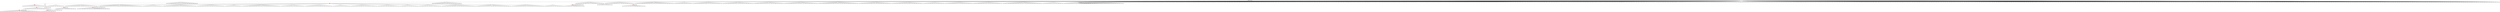 digraph g {
	"55" -> "56";
	"56" [color=indianred1, style=filled, label="36"];
	"54" -> "55";
	"55" [label="2"];
	"52" -> "53";
	"53" [color=indianred1, style=filled, label="18"];
	"51" -> "52";
	"52" [label="12"];
	"50" -> "51";
	"51" [color=indianred1, style=filled, label="27"];
	"49" -> "50";
	"50" [label="18"];
	"32" -> "33";
	"33" [color=indianred1, style=filled, label="37"];
	"31" -> "32";
	"32" [label="24"];
	"31" -> "34";
	"34" [label="9"];
	"30" -> "31";
	"31" [color=indianred1, style=filled, label="35"];
	"29" -> "30";
	"30" [label="37"];
	"25" -> "26";
	"26" [color=indianred1, style=filled, label="41"];
	"24" -> "25";
	"25" [label="43"];
	"24" -> "27";
	"27" [label="48"];
	"22" -> "23";
	"23" [label="6"];
	"22" -> "24";
	"24" [label="41"];
	"22" -> "28";
	"28" [label="39"];
	"22" -> "29";
	"29" [label="35"];
	"22" -> "35";
	"35" [label="32"];
	"22" -> "36";
	"36" [label="28"];
	"22" -> "37";
	"37" [label="23"];
	"22" -> "38";
	"38" [label="7"];
	"22" -> "39";
	"39" [label="44"];
	"22" -> "40";
	"40" [label="31"];
	"22" -> "41";
	"41" [label="33"];
	"22" -> "42";
	"42" [label="16"];
	"22" -> "43";
	"43" [label="15"];
	"22" -> "44";
	"44" [label="3"];
	"22" -> "45";
	"45" [label="45"];
	"22" -> "46";
	"46" [label="1"];
	"22" -> "47";
	"47" [label="38"];
	"22" -> "48";
	"48" [label="13"];
	"22" -> "49";
	"49" [label="27"];
	"21" -> "22";
	"22" [color=indianred1, style=filled, label="10"];
	"16" -> "17";
	"17" [color=indianred1, style=filled, label="46"];
	"15" -> "16";
	"16" [label="42"];
	"9" -> "10";
	"10" [label="5"];
	"4" -> "5";
	"5" [color=indianred1, style=filled, label="14"];
	"3" -> "4";
	"4" [label="49"];
	"0" -> "1";
	"1" [label="17"];
	"0" -> "2";
	"2" [label="29"];
	"0" -> "3";
	"3" [label="14"];
	"0" -> "6";
	"6" [label="4"];
	"0" -> "7";
	"7" [label="8"];
	"0" -> "8";
	"8" [label="26"];
	"0" -> "9";
	"9" [label="25"];
	"0" -> "11";
	"11" [label="19"];
	"0" -> "12";
	"12" [label="40"];
	"0" -> "13";
	"13" [label="47"];
	"0" -> "14";
	"14" [label="11"];
	"0" -> "15";
	"15" [label="46"];
	"0" -> "18";
	"18" [label="20"];
	"0" -> "19";
	"19" [label="34"];
	"0" -> "20";
	"20" [label="50"];
	"0" -> "21";
	"21" [label="10"];
	"0" -> "54";
	"54" [label="36"];
	"0" -> "57";
	"57" [label="21"];
	"0" -> "58";
	"58" [label="30"];
	"0" -> "59";
	"59" [label="22"];
	"0" [label="germline"];
	"36" -> "cell1";
	"cell1" [shape=box];
	"0" -> "cell2";
	"cell2" [shape=box];
	"1" -> "cell3";
	"cell3" [shape=box];
	"0" -> "cell4";
	"cell4" [shape=box];
	"0" -> "cell5";
	"cell5" [shape=box];
	"24" -> "cell6";
	"cell6" [shape=box];
	"0" -> "cell7";
	"cell7" [shape=box];
	"24" -> "cell8";
	"cell8" [shape=box];
	"0" -> "cell9";
	"cell9" [shape=box];
	"47" -> "cell10";
	"cell10" [shape=box];
	"0" -> "cell11";
	"cell11" [shape=box];
	"28" -> "cell12";
	"cell12" [shape=box];
	"46" -> "cell13";
	"cell13" [shape=box];
	"38" -> "cell14";
	"cell14" [shape=box];
	"0" -> "cell15";
	"cell15" [shape=box];
	"33" -> "cell16";
	"cell16" [shape=box];
	"15" -> "cell17";
	"cell17" [shape=box];
	"0" -> "cell18";
	"cell18" [shape=box];
	"19" -> "cell19";
	"cell19" [shape=box];
	"5" -> "cell20";
	"cell20" [shape=box];
	"0" -> "cell21";
	"cell21" [shape=box];
	"0" -> "cell22";
	"cell22" [shape=box];
	"0" -> "cell23";
	"cell23" [shape=box];
	"0" -> "cell24";
	"cell24" [shape=box];
	"0" -> "cell25";
	"cell25" [shape=box];
	"0" -> "cell26";
	"cell26" [shape=box];
	"0" -> "cell27";
	"cell27" [shape=box];
	"0" -> "cell28";
	"cell28" [shape=box];
	"0" -> "cell29";
	"cell29" [shape=box];
	"3" -> "cell30";
	"cell30" [shape=box];
	"0" -> "cell31";
	"cell31" [shape=box];
	"2" -> "cell32";
	"cell32" [shape=box];
	"53" -> "cell33";
	"cell33" [shape=box];
	"0" -> "cell34";
	"cell34" [shape=box];
	"0" -> "cell35";
	"cell35" [shape=box];
	"0" -> "cell36";
	"cell36" [shape=box];
	"26" -> "cell37";
	"cell37" [shape=box];
	"0" -> "cell38";
	"cell38" [shape=box];
	"15" -> "cell39";
	"cell39" [shape=box];
	"0" -> "cell40";
	"cell40" [shape=box];
	"0" -> "cell41";
	"cell41" [shape=box];
	"38" -> "cell42";
	"cell42" [shape=box];
	"0" -> "cell43";
	"cell43" [shape=box];
	"0" -> "cell44";
	"cell44" [shape=box];
	"50" -> "cell45";
	"cell45" [shape=box];
	"24" -> "cell46";
	"cell46" [shape=box];
	"49" -> "cell47";
	"cell47" [shape=box];
	"0" -> "cell48";
	"cell48" [shape=box];
	"13" -> "cell49";
	"cell49" [shape=box];
	"32" -> "cell50";
	"cell50" [shape=box];
	"4" -> "cell51";
	"cell51" [shape=box];
	"0" -> "cell52";
	"cell52" [shape=box];
	"0" -> "cell53";
	"cell53" [shape=box];
	"24" -> "cell54";
	"cell54" [shape=box];
	"19" -> "cell55";
	"cell55" [shape=box];
	"49" -> "cell56";
	"cell56" [shape=box];
	"17" -> "cell57";
	"cell57" [shape=box];
	"0" -> "cell58";
	"cell58" [shape=box];
	"42" -> "cell59";
	"cell59" [shape=box];
	"0" -> "cell60";
	"cell60" [shape=box];
	"0" -> "cell61";
	"cell61" [shape=box];
	"0" -> "cell62";
	"cell62" [shape=box];
	"56" -> "cell63";
	"cell63" [shape=box];
	"0" -> "cell64";
	"cell64" [shape=box];
	"29" -> "cell65";
	"cell65" [shape=box];
	"1" -> "cell66";
	"cell66" [shape=box];
	"57" -> "cell67";
	"cell67" [shape=box];
	"2" -> "cell68";
	"cell68" [shape=box];
	"0" -> "cell69";
	"cell69" [shape=box];
	"11" -> "cell70";
	"cell70" [shape=box];
	"47" -> "cell71";
	"cell71" [shape=box];
	"39" -> "cell72";
	"cell72" [shape=box];
	"5" -> "cell73";
	"cell73" [shape=box];
	"0" -> "cell74";
	"cell74" [shape=box];
	"0" -> "cell75";
	"cell75" [shape=box];
	"39" -> "cell76";
	"cell76" [shape=box];
	"0" -> "cell77";
	"cell77" [shape=box];
	"2" -> "cell78";
	"cell78" [shape=box];
	"57" -> "cell79";
	"cell79" [shape=box];
	"56" -> "cell80";
	"cell80" [shape=box];
	"33" -> "cell81";
	"cell81" [shape=box];
	"0" -> "cell82";
	"cell82" [shape=box];
	"0" -> "cell83";
	"cell83" [shape=box];
	"0" -> "cell84";
	"cell84" [shape=box];
	"0" -> "cell85";
	"cell85" [shape=box];
	"0" -> "cell86";
	"cell86" [shape=box];
	"54" -> "cell87";
	"cell87" [shape=box];
	"9" -> "cell88";
	"cell88" [shape=box];
	"0" -> "cell89";
	"cell89" [shape=box];
	"0" -> "cell90";
	"cell90" [shape=box];
	"0" -> "cell91";
	"cell91" [shape=box];
	"0" -> "cell92";
	"cell92" [shape=box];
	"0" -> "cell93";
	"cell93" [shape=box];
	"33" -> "cell94";
	"cell94" [shape=box];
	"0" -> "cell95";
	"cell95" [shape=box];
	"0" -> "cell96";
	"cell96" [shape=box];
	"5" -> "cell97";
	"cell97" [shape=box];
	"11" -> "cell98";
	"cell98" [shape=box];
	"21" -> "cell99";
	"cell99" [shape=box];
	"0" -> "cell100";
	"cell100" [shape=box];
	"14" -> "cell101";
	"cell101" [shape=box];
	"0" -> "cell102";
	"cell102" [shape=box];
	"7" -> "cell103";
	"cell103" [shape=box];
	"0" -> "cell104";
	"cell104" [shape=box];
	"0" -> "cell105";
	"cell105" [shape=box];
	"0" -> "cell106";
	"cell106" [shape=box];
	"56" -> "cell107";
	"cell107" [shape=box];
	"3" -> "cell108";
	"cell108" [shape=box];
	"26" -> "cell109";
	"cell109" [shape=box];
	"0" -> "cell110";
	"cell110" [shape=box];
	"0" -> "cell111";
	"cell111" [shape=box];
	"3" -> "cell112";
	"cell112" [shape=box];
	"11" -> "cell113";
	"cell113" [shape=box];
	"0" -> "cell114";
	"cell114" [shape=box];
	"14" -> "cell115";
	"cell115" [shape=box];
	"0" -> "cell116";
	"cell116" [shape=box];
	"54" -> "cell117";
	"cell117" [shape=box];
	"54" -> "cell118";
	"cell118" [shape=box];
	"57" -> "cell119";
	"cell119" [shape=box];
	"11" -> "cell120";
	"cell120" [shape=box];
	"21" -> "cell121";
	"cell121" [shape=box];
	"0" -> "cell122";
	"cell122" [shape=box];
	"40" -> "cell123";
	"cell123" [shape=box];
	"13" -> "cell124";
	"cell124" [shape=box];
	"8" -> "cell125";
	"cell125" [shape=box];
	"0" -> "cell126";
	"cell126" [shape=box];
	"0" -> "cell127";
	"cell127" [shape=box];
	"13" -> "cell128";
	"cell128" [shape=box];
	"0" -> "cell129";
	"cell129" [shape=box];
	"0" -> "cell130";
	"cell130" [shape=box];
	"47" -> "cell131";
	"cell131" [shape=box];
	"24" -> "cell132";
	"cell132" [shape=box];
	"0" -> "cell133";
	"cell133" [shape=box];
	"18" -> "cell134";
	"cell134" [shape=box];
	"11" -> "cell135";
	"cell135" [shape=box];
	"0" -> "cell136";
	"cell136" [shape=box];
	"0" -> "cell137";
	"cell137" [shape=box];
	"4" -> "cell138";
	"cell138" [shape=box];
	"59" -> "cell139";
	"cell139" [shape=box];
	"16" -> "cell140";
	"cell140" [shape=box];
	"0" -> "cell141";
	"cell141" [shape=box];
	"31" -> "cell142";
	"cell142" [shape=box];
	"0" -> "cell143";
	"cell143" [shape=box];
	"12" -> "cell144";
	"cell144" [shape=box];
	"20" -> "cell145";
	"cell145" [shape=box];
	"0" -> "cell146";
	"cell146" [shape=box];
	"0" -> "cell147";
	"cell147" [shape=box];
	"0" -> "cell148";
	"cell148" [shape=box];
	"0" -> "cell149";
	"cell149" [shape=box];
	"0" -> "cell150";
	"cell150" [shape=box];
	"26" -> "cell151";
	"cell151" [shape=box];
	"0" -> "cell152";
	"cell152" [shape=box];
	"0" -> "cell153";
	"cell153" [shape=box];
	"0" -> "cell154";
	"cell154" [shape=box];
	"10" -> "cell155";
	"cell155" [shape=box];
	"0" -> "cell156";
	"cell156" [shape=box];
	"59" -> "cell157";
	"cell157" [shape=box];
	"0" -> "cell158";
	"cell158" [shape=box];
	"0" -> "cell159";
	"cell159" [shape=box];
	"0" -> "cell160";
	"cell160" [shape=box];
	"0" -> "cell161";
	"cell161" [shape=box];
	"8" -> "cell162";
	"cell162" [shape=box];
	"25" -> "cell163";
	"cell163" [shape=box];
	"46" -> "cell164";
	"cell164" [shape=box];
	"37" -> "cell165";
	"cell165" [shape=box];
	"21" -> "cell166";
	"cell166" [shape=box];
	"0" -> "cell167";
	"cell167" [shape=box];
	"0" -> "cell168";
	"cell168" [shape=box];
	"0" -> "cell169";
	"cell169" [shape=box];
	"0" -> "cell170";
	"cell170" [shape=box];
	"18" -> "cell171";
	"cell171" [shape=box];
	"14" -> "cell172";
	"cell172" [shape=box];
	"0" -> "cell173";
	"cell173" [shape=box];
	"19" -> "cell174";
	"cell174" [shape=box];
	"3" -> "cell175";
	"cell175" [shape=box];
	"2" -> "cell176";
	"cell176" [shape=box];
	"38" -> "cell177";
	"cell177" [shape=box];
	"24" -> "cell178";
	"cell178" [shape=box];
	"0" -> "cell179";
	"cell179" [shape=box];
	"0" -> "cell180";
	"cell180" [shape=box];
	"0" -> "cell181";
	"cell181" [shape=box];
	"38" -> "cell182";
	"cell182" [shape=box];
	"23" -> "cell183";
	"cell183" [shape=box];
	"53" -> "cell184";
	"cell184" [shape=box];
	"12" -> "cell185";
	"cell185" [shape=box];
	"7" -> "cell186";
	"cell186" [shape=box];
	"35" -> "cell187";
	"cell187" [shape=box];
	"35" -> "cell188";
	"cell188" [shape=box];
	"11" -> "cell189";
	"cell189" [shape=box];
	"0" -> "cell190";
	"cell190" [shape=box];
	"0" -> "cell191";
	"cell191" [shape=box];
	"0" -> "cell192";
	"cell192" [shape=box];
	"24" -> "cell193";
	"cell193" [shape=box];
	"58" -> "cell194";
	"cell194" [shape=box];
	"29" -> "cell195";
	"cell195" [shape=box];
	"0" -> "cell196";
	"cell196" [shape=box];
	"17" -> "cell197";
	"cell197" [shape=box];
	"58" -> "cell198";
	"cell198" [shape=box];
	"0" -> "cell199";
	"cell199" [shape=box];
	"53" -> "cell200";
	"cell200" [shape=box];
	"0" -> "cell201";
	"cell201" [shape=box];
	"44" -> "cell202";
	"cell202" [shape=box];
	"0" -> "cell203";
	"cell203" [shape=box];
	"0" -> "cell204";
	"cell204" [shape=box];
	"20" -> "cell205";
	"cell205" [shape=box];
	"58" -> "cell206";
	"cell206" [shape=box];
	"0" -> "cell207";
	"cell207" [shape=box];
	"0" -> "cell208";
	"cell208" [shape=box];
	"36" -> "cell209";
	"cell209" [shape=box];
	"0" -> "cell210";
	"cell210" [shape=box];
	"0" -> "cell211";
	"cell211" [shape=box];
	"0" -> "cell212";
	"cell212" [shape=box];
	"0" -> "cell213";
	"cell213" [shape=box];
	"0" -> "cell214";
	"cell214" [shape=box];
	"5" -> "cell215";
	"cell215" [shape=box];
	"10" -> "cell216";
	"cell216" [shape=box];
	"0" -> "cell217";
	"cell217" [shape=box];
	"29" -> "cell218";
	"cell218" [shape=box];
	"0" -> "cell219";
	"cell219" [shape=box];
	"0" -> "cell220";
	"cell220" [shape=box];
	"13" -> "cell221";
	"cell221" [shape=box];
	"0" -> "cell222";
	"cell222" [shape=box];
	"36" -> "cell223";
	"cell223" [shape=box];
	"0" -> "cell224";
	"cell224" [shape=box];
	"0" -> "cell225";
	"cell225" [shape=box];
	"53" -> "cell226";
	"cell226" [shape=box];
	"0" -> "cell227";
	"cell227" [shape=box];
	"0" -> "cell228";
	"cell228" [shape=box];
	"0" -> "cell229";
	"cell229" [shape=box];
	"38" -> "cell230";
	"cell230" [shape=box];
	"14" -> "cell231";
	"cell231" [shape=box];
	"23" -> "cell232";
	"cell232" [shape=box];
	"0" -> "cell233";
	"cell233" [shape=box];
	"0" -> "cell234";
	"cell234" [shape=box];
	"0" -> "cell235";
	"cell235" [shape=box];
	"28" -> "cell236";
	"cell236" [shape=box];
	"0" -> "cell237";
	"cell237" [shape=box];
	"26" -> "cell238";
	"cell238" [shape=box];
	"47" -> "cell239";
	"cell239" [shape=box];
	"18" -> "cell240";
	"cell240" [shape=box];
	"24" -> "cell241";
	"cell241" [shape=box];
	"40" -> "cell242";
	"cell242" [shape=box];
	"0" -> "cell243";
	"cell243" [shape=box];
	"0" -> "cell244";
	"cell244" [shape=box];
	"13" -> "cell245";
	"cell245" [shape=box];
	"0" -> "cell246";
	"cell246" [shape=box];
	"0" -> "cell247";
	"cell247" [shape=box];
	"8" -> "cell248";
	"cell248" [shape=box];
	"41" -> "cell249";
	"cell249" [shape=box];
	"2" -> "cell250";
	"cell250" [shape=box];
	"40" -> "cell251";
	"cell251" [shape=box];
	"0" -> "cell252";
	"cell252" [shape=box];
	"58" -> "cell253";
	"cell253" [shape=box];
	"0" -> "cell254";
	"cell254" [shape=box];
	"0" -> "cell255";
	"cell255" [shape=box];
	"0" -> "cell256";
	"cell256" [shape=box];
	"0" -> "cell257";
	"cell257" [shape=box];
	"47" -> "cell258";
	"cell258" [shape=box];
	"0" -> "cell259";
	"cell259" [shape=box];
	"0" -> "cell260";
	"cell260" [shape=box];
	"0" -> "cell261";
	"cell261" [shape=box];
	"44" -> "cell262";
	"cell262" [shape=box];
	"10" -> "cell263";
	"cell263" [shape=box];
	"0" -> "cell264";
	"cell264" [shape=box];
	"0" -> "cell265";
	"cell265" [shape=box];
	"46" -> "cell266";
	"cell266" [shape=box];
	"57" -> "cell267";
	"cell267" [shape=box];
	"17" -> "cell268";
	"cell268" [shape=box];
	"10" -> "cell269";
	"cell269" [shape=box];
	"0" -> "cell270";
	"cell270" [shape=box];
	"20" -> "cell271";
	"cell271" [shape=box];
	"56" -> "cell272";
	"cell272" [shape=box];
	"24" -> "cell273";
	"cell273" [shape=box];
	"0" -> "cell274";
	"cell274" [shape=box];
	"0" -> "cell275";
	"cell275" [shape=box];
	"1" -> "cell276";
	"cell276" [shape=box];
	"24" -> "cell277";
	"cell277" [shape=box];
	"0" -> "cell278";
	"cell278" [shape=box];
	"8" -> "cell279";
	"cell279" [shape=box];
	"0" -> "cell280";
	"cell280" [shape=box];
	"6" -> "cell281";
	"cell281" [shape=box];
	"20" -> "cell282";
	"cell282" [shape=box];
	"20" -> "cell283";
	"cell283" [shape=box];
	"0" -> "cell284";
	"cell284" [shape=box];
	"34" -> "cell285";
	"cell285" [shape=box];
	"0" -> "cell286";
	"cell286" [shape=box];
	"1" -> "cell287";
	"cell287" [shape=box];
	"0" -> "cell288";
	"cell288" [shape=box];
	"0" -> "cell289";
	"cell289" [shape=box];
	"0" -> "cell290";
	"cell290" [shape=box];
	"0" -> "cell291";
	"cell291" [shape=box];
	"6" -> "cell292";
	"cell292" [shape=box];
	"33" -> "cell293";
	"cell293" [shape=box];
	"37" -> "cell294";
	"cell294" [shape=box];
	"0" -> "cell295";
	"cell295" [shape=box];
	"58" -> "cell296";
	"cell296" [shape=box];
	"29" -> "cell297";
	"cell297" [shape=box];
	"0" -> "cell298";
	"cell298" [shape=box];
	"16" -> "cell299";
	"cell299" [shape=box];
	"37" -> "cell300";
	"cell300" [shape=box];
	"0" -> "cell301";
	"cell301" [shape=box];
	"0" -> "cell302";
	"cell302" [shape=box];
	"0" -> "cell303";
	"cell303" [shape=box];
	"29" -> "cell304";
	"cell304" [shape=box];
	"31" -> "cell305";
	"cell305" [shape=box];
	"1" -> "cell306";
	"cell306" [shape=box];
	"0" -> "cell307";
	"cell307" [shape=box];
	"0" -> "cell308";
	"cell308" [shape=box];
	"0" -> "cell309";
	"cell309" [shape=box];
	"0" -> "cell310";
	"cell310" [shape=box];
	"13" -> "cell311";
	"cell311" [shape=box];
	"0" -> "cell312";
	"cell312" [shape=box];
	"24" -> "cell313";
	"cell313" [shape=box];
	"6" -> "cell314";
	"cell314" [shape=box];
	"0" -> "cell315";
	"cell315" [shape=box];
	"50" -> "cell316";
	"cell316" [shape=box];
	"37" -> "cell317";
	"cell317" [shape=box];
	"39" -> "cell318";
	"cell318" [shape=box];
	"0" -> "cell319";
	"cell319" [shape=box];
	"20" -> "cell320";
	"cell320" [shape=box];
	"13" -> "cell321";
	"cell321" [shape=box];
	"42" -> "cell322";
	"cell322" [shape=box];
	"0" -> "cell323";
	"cell323" [shape=box];
	"0" -> "cell324";
	"cell324" [shape=box];
	"8" -> "cell325";
	"cell325" [shape=box];
	"0" -> "cell326";
	"cell326" [shape=box];
	"0" -> "cell327";
	"cell327" [shape=box];
	"0" -> "cell328";
	"cell328" [shape=box];
	"41" -> "cell329";
	"cell329" [shape=box];
	"0" -> "cell330";
	"cell330" [shape=box];
	"0" -> "cell331";
	"cell331" [shape=box];
	"19" -> "cell332";
	"cell332" [shape=box];
	"54" -> "cell333";
	"cell333" [shape=box];
	"48" -> "cell334";
	"cell334" [shape=box];
	"0" -> "cell335";
	"cell335" [shape=box];
	"11" -> "cell336";
	"cell336" [shape=box];
	"33" -> "cell337";
	"cell337" [shape=box];
	"0" -> "cell338";
	"cell338" [shape=box];
	"26" -> "cell339";
	"cell339" [shape=box];
	"0" -> "cell340";
	"cell340" [shape=box];
	"0" -> "cell341";
	"cell341" [shape=box];
	"8" -> "cell342";
	"cell342" [shape=box];
	"0" -> "cell343";
	"cell343" [shape=box];
	"0" -> "cell344";
	"cell344" [shape=box];
	"0" -> "cell345";
	"cell345" [shape=box];
	"6" -> "cell346";
	"cell346" [shape=box];
	"31" -> "cell347";
	"cell347" [shape=box];
	"0" -> "cell348";
	"cell348" [shape=box];
	"19" -> "cell349";
	"cell349" [shape=box];
	"38" -> "cell350";
	"cell350" [shape=box];
	"0" -> "cell351";
	"cell351" [shape=box];
	"0" -> "cell352";
	"cell352" [shape=box];
	"20" -> "cell353";
	"cell353" [shape=box];
	"0" -> "cell354";
	"cell354" [shape=box];
	"59" -> "cell355";
	"cell355" [shape=box];
	"3" -> "cell356";
	"cell356" [shape=box];
	"12" -> "cell357";
	"cell357" [shape=box];
	"23" -> "cell358";
	"cell358" [shape=box];
	"0" -> "cell359";
	"cell359" [shape=box];
	"38" -> "cell360";
	"cell360" [shape=box];
	"29" -> "cell361";
	"cell361" [shape=box];
	"0" -> "cell362";
	"cell362" [shape=box];
	"58" -> "cell363";
	"cell363" [shape=box];
	"21" -> "cell364";
	"cell364" [shape=box];
	"0" -> "cell365";
	"cell365" [shape=box];
	"24" -> "cell366";
	"cell366" [shape=box];
	"31" -> "cell367";
	"cell367" [shape=box];
	"17" -> "cell368";
	"cell368" [shape=box];
	"37" -> "cell369";
	"cell369" [shape=box];
	"0" -> "cell370";
	"cell370" [shape=box];
	"9" -> "cell371";
	"cell371" [shape=box];
	"0" -> "cell372";
	"cell372" [shape=box];
	"37" -> "cell373";
	"cell373" [shape=box];
	"25" -> "cell374";
	"cell374" [shape=box];
	"0" -> "cell375";
	"cell375" [shape=box];
	"0" -> "cell376";
	"cell376" [shape=box];
	"0" -> "cell377";
	"cell377" [shape=box];
	"0" -> "cell378";
	"cell378" [shape=box];
	"0" -> "cell379";
	"cell379" [shape=box];
	"0" -> "cell380";
	"cell380" [shape=box];
	"56" -> "cell381";
	"cell381" [shape=box];
	"0" -> "cell382";
	"cell382" [shape=box];
	"56" -> "cell383";
	"cell383" [shape=box];
	"35" -> "cell384";
	"cell384" [shape=box];
	"0" -> "cell385";
	"cell385" [shape=box];
	"0" -> "cell386";
	"cell386" [shape=box];
	"0" -> "cell387";
	"cell387" [shape=box];
	"0" -> "cell388";
	"cell388" [shape=box];
	"0" -> "cell389";
	"cell389" [shape=box];
	"21" -> "cell390";
	"cell390" [shape=box];
	"42" -> "cell391";
	"cell391" [shape=box];
	"59" -> "cell392";
	"cell392" [shape=box];
	"0" -> "cell393";
	"cell393" [shape=box];
	"0" -> "cell394";
	"cell394" [shape=box];
	"0" -> "cell395";
	"cell395" [shape=box];
	"0" -> "cell396";
	"cell396" [shape=box];
	"0" -> "cell397";
	"cell397" [shape=box];
	"0" -> "cell398";
	"cell398" [shape=box];
	"0" -> "cell399";
	"cell399" [shape=box];
	"0" -> "cell400";
	"cell400" [shape=box];
	"0" -> "cell401";
	"cell401" [shape=box];
	"0" -> "cell402";
	"cell402" [shape=box];
	"15" -> "cell403";
	"cell403" [shape=box];
	"53" -> "cell404";
	"cell404" [shape=box];
	"0" -> "cell405";
	"cell405" [shape=box];
	"0" -> "cell406";
	"cell406" [shape=box];
	"26" -> "cell407";
	"cell407" [shape=box];
	"0" -> "cell408";
	"cell408" [shape=box];
	"59" -> "cell409";
	"cell409" [shape=box];
	"0" -> "cell410";
	"cell410" [shape=box];
	"0" -> "cell411";
	"cell411" [shape=box];
	"58" -> "cell412";
	"cell412" [shape=box];
	"12" -> "cell413";
	"cell413" [shape=box];
	"0" -> "cell414";
	"cell414" [shape=box];
	"18" -> "cell415";
	"cell415" [shape=box];
	"0" -> "cell416";
	"cell416" [shape=box];
	"0" -> "cell417";
	"cell417" [shape=box];
	"0" -> "cell418";
	"cell418" [shape=box];
	"0" -> "cell419";
	"cell419" [shape=box];
	"41" -> "cell420";
	"cell420" [shape=box];
	"0" -> "cell421";
	"cell421" [shape=box];
	"5" -> "cell422";
	"cell422" [shape=box];
	"13" -> "cell423";
	"cell423" [shape=box];
	"0" -> "cell424";
	"cell424" [shape=box];
	"51" -> "cell425";
	"cell425" [shape=box];
	"40" -> "cell426";
	"cell426" [shape=box];
	"46" -> "cell427";
	"cell427" [shape=box];
	"45" -> "cell428";
	"cell428" [shape=box];
	"0" -> "cell429";
	"cell429" [shape=box];
	"0" -> "cell430";
	"cell430" [shape=box];
	"0" -> "cell431";
	"cell431" [shape=box];
	"20" -> "cell432";
	"cell432" [shape=box];
	"3" -> "cell433";
	"cell433" [shape=box];
	"0" -> "cell434";
	"cell434" [shape=box];
	"0" -> "cell435";
	"cell435" [shape=box];
	"17" -> "cell436";
	"cell436" [shape=box];
	"8" -> "cell437";
	"cell437" [shape=box];
	"3" -> "cell438";
	"cell438" [shape=box];
	"47" -> "cell439";
	"cell439" [shape=box];
	"0" -> "cell440";
	"cell440" [shape=box];
	"9" -> "cell441";
	"cell441" [shape=box];
	"0" -> "cell442";
	"cell442" [shape=box];
	"41" -> "cell443";
	"cell443" [shape=box];
	"0" -> "cell444";
	"cell444" [shape=box];
	"0" -> "cell445";
	"cell445" [shape=box];
	"35" -> "cell446";
	"cell446" [shape=box];
	"0" -> "cell447";
	"cell447" [shape=box];
	"10" -> "cell448";
	"cell448" [shape=box];
	"45" -> "cell449";
	"cell449" [shape=box];
	"3" -> "cell450";
	"cell450" [shape=box];
	"46" -> "cell451";
	"cell451" [shape=box];
	"11" -> "cell452";
	"cell452" [shape=box];
	"0" -> "cell453";
	"cell453" [shape=box];
	"0" -> "cell454";
	"cell454" [shape=box];
	"14" -> "cell455";
	"cell455" [shape=box];
	"0" -> "cell456";
	"cell456" [shape=box];
	"0" -> "cell457";
	"cell457" [shape=box];
	"0" -> "cell458";
	"cell458" [shape=box];
	"0" -> "cell459";
	"cell459" [shape=box];
	"21" -> "cell460";
	"cell460" [shape=box];
	"0" -> "cell461";
	"cell461" [shape=box];
	"45" -> "cell462";
	"cell462" [shape=box];
	"0" -> "cell463";
	"cell463" [shape=box];
	"17" -> "cell464";
	"cell464" [shape=box];
	"0" -> "cell465";
	"cell465" [shape=box];
	"0" -> "cell466";
	"cell466" [shape=box];
	"46" -> "cell467";
	"cell467" [shape=box];
	"0" -> "cell468";
	"cell468" [shape=box];
	"0" -> "cell469";
	"cell469" [shape=box];
	"0" -> "cell470";
	"cell470" [shape=box];
	"8" -> "cell471";
	"cell471" [shape=box];
	"35" -> "cell472";
	"cell472" [shape=box];
	"0" -> "cell473";
	"cell473" [shape=box];
	"12" -> "cell474";
	"cell474" [shape=box];
	"0" -> "cell475";
	"cell475" [shape=box];
	"13" -> "cell476";
	"cell476" [shape=box];
	"50" -> "cell477";
	"cell477" [shape=box];
	"0" -> "cell478";
	"cell478" [shape=box];
	"46" -> "cell479";
	"cell479" [shape=box];
	"0" -> "cell480";
	"cell480" [shape=box];
	"0" -> "cell481";
	"cell481" [shape=box];
	"3" -> "cell482";
	"cell482" [shape=box];
	"0" -> "cell483";
	"cell483" [shape=box];
	"0" -> "cell484";
	"cell484" [shape=box];
	"37" -> "cell485";
	"cell485" [shape=box];
	"39" -> "cell486";
	"cell486" [shape=box];
	"46" -> "cell487";
	"cell487" [shape=box];
	"0" -> "cell488";
	"cell488" [shape=box];
	"0" -> "cell489";
	"cell489" [shape=box];
	"0" -> "cell490";
	"cell490" [shape=box];
	"26" -> "cell491";
	"cell491" [shape=box];
	"0" -> "cell492";
	"cell492" [shape=box];
	"0" -> "cell493";
	"cell493" [shape=box];
	"0" -> "cell494";
	"cell494" [shape=box];
	"0" -> "cell495";
	"cell495" [shape=box];
	"0" -> "cell496";
	"cell496" [shape=box];
	"41" -> "cell497";
	"cell497" [shape=box];
	"45" -> "cell498";
	"cell498" [shape=box];
	"18" -> "cell499";
	"cell499" [shape=box];
	"0" -> "cell500";
	"cell500" [shape=box];
	"26" -> "cell501";
	"cell501" [shape=box];
	"0" -> "cell502";
	"cell502" [shape=box];
	"19" -> "cell503";
	"cell503" [shape=box];
	"0" -> "cell504";
	"cell504" [shape=box];
	"0" -> "cell505";
	"cell505" [shape=box];
	"0" -> "cell506";
	"cell506" [shape=box];
	"38" -> "cell507";
	"cell507" [shape=box];
	"0" -> "cell508";
	"cell508" [shape=box];
	"0" -> "cell509";
	"cell509" [shape=box];
	"9" -> "cell510";
	"cell510" [shape=box];
	"35" -> "cell511";
	"cell511" [shape=box];
	"0" -> "cell512";
	"cell512" [shape=box];
	"0" -> "cell513";
	"cell513" [shape=box];
	"0" -> "cell514";
	"cell514" [shape=box];
	"5" -> "cell515";
	"cell515" [shape=box];
	"14" -> "cell516";
	"cell516" [shape=box];
	"0" -> "cell517";
	"cell517" [shape=box];
	"0" -> "cell518";
	"cell518" [shape=box];
	"42" -> "cell519";
	"cell519" [shape=box];
	"49" -> "cell520";
	"cell520" [shape=box];
	"46" -> "cell521";
	"cell521" [shape=box];
	"28" -> "cell522";
	"cell522" [shape=box];
	"0" -> "cell523";
	"cell523" [shape=box];
	"11" -> "cell524";
	"cell524" [shape=box];
	"0" -> "cell525";
	"cell525" [shape=box];
	"38" -> "cell526";
	"cell526" [shape=box];
	"43" -> "cell527";
	"cell527" [shape=box];
	"0" -> "cell528";
	"cell528" [shape=box];
	"0" -> "cell529";
	"cell529" [shape=box];
	"21" -> "cell530";
	"cell530" [shape=box];
	"2" -> "cell531";
	"cell531" [shape=box];
	"6" -> "cell532";
	"cell532" [shape=box];
	"0" -> "cell533";
	"cell533" [shape=box];
	"0" -> "cell534";
	"cell534" [shape=box];
	"48" -> "cell535";
	"cell535" [shape=box];
	"58" -> "cell536";
	"cell536" [shape=box];
	"15" -> "cell537";
	"cell537" [shape=box];
	"0" -> "cell538";
	"cell538" [shape=box];
	"0" -> "cell539";
	"cell539" [shape=box];
	"6" -> "cell540";
	"cell540" [shape=box];
	"16" -> "cell541";
	"cell541" [shape=box];
	"29" -> "cell542";
	"cell542" [shape=box];
	"0" -> "cell543";
	"cell543" [shape=box];
	"0" -> "cell544";
	"cell544" [shape=box];
	"0" -> "cell545";
	"cell545" [shape=box];
	"0" -> "cell546";
	"cell546" [shape=box];
	"59" -> "cell547";
	"cell547" [shape=box];
	"39" -> "cell548";
	"cell548" [shape=box];
	"0" -> "cell549";
	"cell549" [shape=box];
	"0" -> "cell550";
	"cell550" [shape=box];
	"8" -> "cell551";
	"cell551" [shape=box];
	"59" -> "cell552";
	"cell552" [shape=box];
	"0" -> "cell553";
	"cell553" [shape=box];
	"45" -> "cell554";
	"cell554" [shape=box];
	"18" -> "cell555";
	"cell555" [shape=box];
	"0" -> "cell556";
	"cell556" [shape=box];
	"26" -> "cell557";
	"cell557" [shape=box];
	"0" -> "cell558";
	"cell558" [shape=box];
	"0" -> "cell559";
	"cell559" [shape=box];
	"43" -> "cell560";
	"cell560" [shape=box];
	"0" -> "cell561";
	"cell561" [shape=box];
	"0" -> "cell562";
	"cell562" [shape=box];
	"37" -> "cell563";
	"cell563" [shape=box];
	"0" -> "cell564";
	"cell564" [shape=box];
	"38" -> "cell565";
	"cell565" [shape=box];
	"0" -> "cell566";
	"cell566" [shape=box];
	"29" -> "cell567";
	"cell567" [shape=box];
	"0" -> "cell568";
	"cell568" [shape=box];
	"0" -> "cell569";
	"cell569" [shape=box];
	"0" -> "cell570";
	"cell570" [shape=box];
	"0" -> "cell571";
	"cell571" [shape=box];
	"2" -> "cell572";
	"cell572" [shape=box];
	"12" -> "cell573";
	"cell573" [shape=box];
	"0" -> "cell574";
	"cell574" [shape=box];
	"0" -> "cell575";
	"cell575" [shape=box];
	"0" -> "cell576";
	"cell576" [shape=box];
	"0" -> "cell577";
	"cell577" [shape=box];
	"0" -> "cell578";
	"cell578" [shape=box];
	"0" -> "cell579";
	"cell579" [shape=box];
	"13" -> "cell580";
	"cell580" [shape=box];
	"47" -> "cell581";
	"cell581" [shape=box];
	"0" -> "cell582";
	"cell582" [shape=box];
	"0" -> "cell583";
	"cell583" [shape=box];
	"0" -> "cell584";
	"cell584" [shape=box];
	"58" -> "cell585";
	"cell585" [shape=box];
	"0" -> "cell586";
	"cell586" [shape=box];
	"0" -> "cell587";
	"cell587" [shape=box];
	"0" -> "cell588";
	"cell588" [shape=box];
	"7" -> "cell589";
	"cell589" [shape=box];
	"11" -> "cell590";
	"cell590" [shape=box];
	"0" -> "cell591";
	"cell591" [shape=box];
	"24" -> "cell592";
	"cell592" [shape=box];
	"0" -> "cell593";
	"cell593" [shape=box];
	"44" -> "cell594";
	"cell594" [shape=box];
	"51" -> "cell595";
	"cell595" [shape=box];
	"0" -> "cell596";
	"cell596" [shape=box];
	"37" -> "cell597";
	"cell597" [shape=box];
	"13" -> "cell598";
	"cell598" [shape=box];
	"0" -> "cell599";
	"cell599" [shape=box];
	"0" -> "cell600";
	"cell600" [shape=box];
	"15" -> "cell601";
	"cell601" [shape=box];
	"18" -> "cell602";
	"cell602" [shape=box];
	"20" -> "cell603";
	"cell603" [shape=box];
	"54" -> "cell604";
	"cell604" [shape=box];
	"0" -> "cell605";
	"cell605" [shape=box];
	"0" -> "cell606";
	"cell606" [shape=box];
	"0" -> "cell607";
	"cell607" [shape=box];
	"20" -> "cell608";
	"cell608" [shape=box];
	"0" -> "cell609";
	"cell609" [shape=box];
	"12" -> "cell610";
	"cell610" [shape=box];
	"0" -> "cell611";
	"cell611" [shape=box];
	"36" -> "cell612";
	"cell612" [shape=box];
	"3" -> "cell613";
	"cell613" [shape=box];
	"0" -> "cell614";
	"cell614" [shape=box];
	"45" -> "cell615";
	"cell615" [shape=box];
	"0" -> "cell616";
	"cell616" [shape=box];
	"0" -> "cell617";
	"cell617" [shape=box];
	"0" -> "cell618";
	"cell618" [shape=box];
	"42" -> "cell619";
	"cell619" [shape=box];
	"0" -> "cell620";
	"cell620" [shape=box];
	"0" -> "cell621";
	"cell621" [shape=box];
	"20" -> "cell622";
	"cell622" [shape=box];
	"0" -> "cell623";
	"cell623" [shape=box];
	"0" -> "cell624";
	"cell624" [shape=box];
	"0" -> "cell625";
	"cell625" [shape=box];
	"0" -> "cell626";
	"cell626" [shape=box];
	"3" -> "cell627";
	"cell627" [shape=box];
	"23" -> "cell628";
	"cell628" [shape=box];
	"20" -> "cell629";
	"cell629" [shape=box];
	"28" -> "cell630";
	"cell630" [shape=box];
	"0" -> "cell631";
	"cell631" [shape=box];
	"44" -> "cell632";
	"cell632" [shape=box];
	"53" -> "cell633";
	"cell633" [shape=box];
	"0" -> "cell634";
	"cell634" [shape=box];
	"48" -> "cell635";
	"cell635" [shape=box];
	"0" -> "cell636";
	"cell636" [shape=box];
	"58" -> "cell637";
	"cell637" [shape=box];
	"0" -> "cell638";
	"cell638" [shape=box];
	"0" -> "cell639";
	"cell639" [shape=box];
	"53" -> "cell640";
	"cell640" [shape=box];
	"0" -> "cell641";
	"cell641" [shape=box];
	"0" -> "cell642";
	"cell642" [shape=box];
	"6" -> "cell643";
	"cell643" [shape=box];
	"9" -> "cell644";
	"cell644" [shape=box];
	"57" -> "cell645";
	"cell645" [shape=box];
	"47" -> "cell646";
	"cell646" [shape=box];
	"29" -> "cell647";
	"cell647" [shape=box];
	"11" -> "cell648";
	"cell648" [shape=box];
	"0" -> "cell649";
	"cell649" [shape=box];
	"53" -> "cell650";
	"cell650" [shape=box];
	"49" -> "cell651";
	"cell651" [shape=box];
	"0" -> "cell652";
	"cell652" [shape=box];
	"15" -> "cell653";
	"cell653" [shape=box];
	"0" -> "cell654";
	"cell654" [shape=box];
	"41" -> "cell655";
	"cell655" [shape=box];
	"0" -> "cell656";
	"cell656" [shape=box];
	"0" -> "cell657";
	"cell657" [shape=box];
	"0" -> "cell658";
	"cell658" [shape=box];
	"0" -> "cell659";
	"cell659" [shape=box];
	"56" -> "cell660";
	"cell660" [shape=box];
	"35" -> "cell661";
	"cell661" [shape=box];
	"0" -> "cell662";
	"cell662" [shape=box];
	"0" -> "cell663";
	"cell663" [shape=box];
	"24" -> "cell664";
	"cell664" [shape=box];
	"0" -> "cell665";
	"cell665" [shape=box];
	"43" -> "cell666";
	"cell666" [shape=box];
	"0" -> "cell667";
	"cell667" [shape=box];
	"0" -> "cell668";
	"cell668" [shape=box];
	"12" -> "cell669";
	"cell669" [shape=box];
	"0" -> "cell670";
	"cell670" [shape=box];
	"7" -> "cell671";
	"cell671" [shape=box];
	"0" -> "cell672";
	"cell672" [shape=box];
	"0" -> "cell673";
	"cell673" [shape=box];
	"53" -> "cell674";
	"cell674" [shape=box];
	"7" -> "cell675";
	"cell675" [shape=box];
	"0" -> "cell676";
	"cell676" [shape=box];
	"0" -> "cell677";
	"cell677" [shape=box];
	"47" -> "cell678";
	"cell678" [shape=box];
	"37" -> "cell679";
	"cell679" [shape=box];
	"3" -> "cell680";
	"cell680" [shape=box];
	"54" -> "cell681";
	"cell681" [shape=box];
	"51" -> "cell682";
	"cell682" [shape=box];
	"0" -> "cell683";
	"cell683" [shape=box];
	"24" -> "cell684";
	"cell684" [shape=box];
	"0" -> "cell685";
	"cell685" [shape=box];
	"17" -> "cell686";
	"cell686" [shape=box];
	"0" -> "cell687";
	"cell687" [shape=box];
	"8" -> "cell688";
	"cell688" [shape=box];
	"0" -> "cell689";
	"cell689" [shape=box];
	"0" -> "cell690";
	"cell690" [shape=box];
	"0" -> "cell691";
	"cell691" [shape=box];
	"17" -> "cell692";
	"cell692" [shape=box];
	"0" -> "cell693";
	"cell693" [shape=box];
	"0" -> "cell694";
	"cell694" [shape=box];
	"0" -> "cell695";
	"cell695" [shape=box];
	"0" -> "cell696";
	"cell696" [shape=box];
	"0" -> "cell697";
	"cell697" [shape=box];
	"24" -> "cell698";
	"cell698" [shape=box];
	"0" -> "cell699";
	"cell699" [shape=box];
	"37" -> "cell700";
	"cell700" [shape=box];
	"0" -> "cell701";
	"cell701" [shape=box];
	"23" -> "cell702";
	"cell702" [shape=box];
	"3" -> "cell703";
	"cell703" [shape=box];
	"0" -> "cell704";
	"cell704" [shape=box];
	"0" -> "cell705";
	"cell705" [shape=box];
	"0" -> "cell706";
	"cell706" [shape=box];
	"51" -> "cell707";
	"cell707" [shape=box];
	"12" -> "cell708";
	"cell708" [shape=box];
	"29" -> "cell709";
	"cell709" [shape=box];
	"0" -> "cell710";
	"cell710" [shape=box];
	"13" -> "cell711";
	"cell711" [shape=box];
	"0" -> "cell712";
	"cell712" [shape=box];
	"46" -> "cell713";
	"cell713" [shape=box];
	"0" -> "cell714";
	"cell714" [shape=box];
	"0" -> "cell715";
	"cell715" [shape=box];
	"27" -> "cell716";
	"cell716" [shape=box];
	"51" -> "cell717";
	"cell717" [shape=box];
	"18" -> "cell718";
	"cell718" [shape=box];
	"47" -> "cell719";
	"cell719" [shape=box];
	"15" -> "cell720";
	"cell720" [shape=box];
	"0" -> "cell721";
	"cell721" [shape=box];
	"13" -> "cell722";
	"cell722" [shape=box];
	"23" -> "cell723";
	"cell723" [shape=box];
	"58" -> "cell724";
	"cell724" [shape=box];
	"0" -> "cell725";
	"cell725" [shape=box];
	"35" -> "cell726";
	"cell726" [shape=box];
	"21" -> "cell727";
	"cell727" [shape=box];
	"27" -> "cell728";
	"cell728" [shape=box];
	"0" -> "cell729";
	"cell729" [shape=box];
	"0" -> "cell730";
	"cell730" [shape=box];
	"20" -> "cell731";
	"cell731" [shape=box];
	"53" -> "cell732";
	"cell732" [shape=box];
	"53" -> "cell733";
	"cell733" [shape=box];
	"0" -> "cell734";
	"cell734" [shape=box];
	"24" -> "cell735";
	"cell735" [shape=box];
	"0" -> "cell736";
	"cell736" [shape=box];
	"0" -> "cell737";
	"cell737" [shape=box];
	"0" -> "cell738";
	"cell738" [shape=box];
	"36" -> "cell739";
	"cell739" [shape=box];
	"7" -> "cell740";
	"cell740" [shape=box];
	"57" -> "cell741";
	"cell741" [shape=box];
	"39" -> "cell742";
	"cell742" [shape=box];
	"51" -> "cell743";
	"cell743" [shape=box];
	"0" -> "cell744";
	"cell744" [shape=box];
	"0" -> "cell745";
	"cell745" [shape=box];
	"0" -> "cell746";
	"cell746" [shape=box];
	"0" -> "cell747";
	"cell747" [shape=box];
	"0" -> "cell748";
	"cell748" [shape=box];
	"0" -> "cell749";
	"cell749" [shape=box];
	"3" -> "cell750";
	"cell750" [shape=box];
	"47" -> "cell751";
	"cell751" [shape=box];
	"28" -> "cell752";
	"cell752" [shape=box];
	"2" -> "cell753";
	"cell753" [shape=box];
	"0" -> "cell754";
	"cell754" [shape=box];
	"0" -> "cell755";
	"cell755" [shape=box];
	"0" -> "cell756";
	"cell756" [shape=box];
	"27" -> "cell757";
	"cell757" [shape=box];
	"21" -> "cell758";
	"cell758" [shape=box];
	"0" -> "cell759";
	"cell759" [shape=box];
	"15" -> "cell760";
	"cell760" [shape=box];
	"39" -> "cell761";
	"cell761" [shape=box];
	"0" -> "cell762";
	"cell762" [shape=box];
	"26" -> "cell763";
	"cell763" [shape=box];
	"51" -> "cell764";
	"cell764" [shape=box];
	"0" -> "cell765";
	"cell765" [shape=box];
	"0" -> "cell766";
	"cell766" [shape=box];
	"0" -> "cell767";
	"cell767" [shape=box];
	"5" -> "cell768";
	"cell768" [shape=box];
	"20" -> "cell769";
	"cell769" [shape=box];
	"0" -> "cell770";
	"cell770" [shape=box];
	"33" -> "cell771";
	"cell771" [shape=box];
	"15" -> "cell772";
	"cell772" [shape=box];
	"0" -> "cell773";
	"cell773" [shape=box];
	"54" -> "cell774";
	"cell774" [shape=box];
	"0" -> "cell775";
	"cell775" [shape=box];
	"24" -> "cell776";
	"cell776" [shape=box];
	"54" -> "cell777";
	"cell777" [shape=box];
	"0" -> "cell778";
	"cell778" [shape=box];
	"0" -> "cell779";
	"cell779" [shape=box];
	"17" -> "cell780";
	"cell780" [shape=box];
	"0" -> "cell781";
	"cell781" [shape=box];
	"0" -> "cell782";
	"cell782" [shape=box];
	"0" -> "cell783";
	"cell783" [shape=box];
	"0" -> "cell784";
	"cell784" [shape=box];
	"6" -> "cell785";
	"cell785" [shape=box];
	"37" -> "cell786";
	"cell786" [shape=box];
	"8" -> "cell787";
	"cell787" [shape=box];
	"57" -> "cell788";
	"cell788" [shape=box];
	"40" -> "cell789";
	"cell789" [shape=box];
	"10" -> "cell790";
	"cell790" [shape=box];
	"37" -> "cell791";
	"cell791" [shape=box];
	"0" -> "cell792";
	"cell792" [shape=box];
	"5" -> "cell793";
	"cell793" [shape=box];
	"0" -> "cell794";
	"cell794" [shape=box];
	"0" -> "cell795";
	"cell795" [shape=box];
	"37" -> "cell796";
	"cell796" [shape=box];
	"0" -> "cell797";
	"cell797" [shape=box];
	"21" -> "cell798";
	"cell798" [shape=box];
	"0" -> "cell799";
	"cell799" [shape=box];
	"34" -> "cell800";
	"cell800" [shape=box];
	"18" -> "cell801";
	"cell801" [shape=box];
	"0" -> "cell802";
	"cell802" [shape=box];
	"44" -> "cell803";
	"cell803" [shape=box];
	"20" -> "cell804";
	"cell804" [shape=box];
	"24" -> "cell805";
	"cell805" [shape=box];
	"12" -> "cell806";
	"cell806" [shape=box];
	"0" -> "cell807";
	"cell807" [shape=box];
	"0" -> "cell808";
	"cell808" [shape=box];
	"42" -> "cell809";
	"cell809" [shape=box];
	"0" -> "cell810";
	"cell810" [shape=box];
	"28" -> "cell811";
	"cell811" [shape=box];
	"58" -> "cell812";
	"cell812" [shape=box];
	"0" -> "cell813";
	"cell813" [shape=box];
	"0" -> "cell814";
	"cell814" [shape=box];
	"18" -> "cell815";
	"cell815" [shape=box];
	"0" -> "cell816";
	"cell816" [shape=box];
	"54" -> "cell817";
	"cell817" [shape=box];
	"0" -> "cell818";
	"cell818" [shape=box];
	"0" -> "cell819";
	"cell819" [shape=box];
	"0" -> "cell820";
	"cell820" [shape=box];
	"19" -> "cell821";
	"cell821" [shape=box];
	"0" -> "cell822";
	"cell822" [shape=box];
	"0" -> "cell823";
	"cell823" [shape=box];
	"0" -> "cell824";
	"cell824" [shape=box];
	"15" -> "cell825";
	"cell825" [shape=box];
	"48" -> "cell826";
	"cell826" [shape=box];
	"0" -> "cell827";
	"cell827" [shape=box];
	"0" -> "cell828";
	"cell828" [shape=box];
	"5" -> "cell829";
	"cell829" [shape=box];
	"0" -> "cell830";
	"cell830" [shape=box];
	"0" -> "cell831";
	"cell831" [shape=box];
	"45" -> "cell832";
	"cell832" [shape=box];
	"0" -> "cell833";
	"cell833" [shape=box];
	"0" -> "cell834";
	"cell834" [shape=box];
	"9" -> "cell835";
	"cell835" [shape=box];
	"42" -> "cell836";
	"cell836" [shape=box];
	"0" -> "cell837";
	"cell837" [shape=box];
	"0" -> "cell838";
	"cell838" [shape=box];
	"53" -> "cell839";
	"cell839" [shape=box];
	"0" -> "cell840";
	"cell840" [shape=box];
	"55" -> "cell841";
	"cell841" [shape=box];
	"39" -> "cell842";
	"cell842" [shape=box];
	"2" -> "cell843";
	"cell843" [shape=box];
	"9" -> "cell844";
	"cell844" [shape=box];
	"0" -> "cell845";
	"cell845" [shape=box];
	"12" -> "cell846";
	"cell846" [shape=box];
	"0" -> "cell847";
	"cell847" [shape=box];
	"0" -> "cell848";
	"cell848" [shape=box];
	"56" -> "cell849";
	"cell849" [shape=box];
	"28" -> "cell850";
	"cell850" [shape=box];
	"0" -> "cell851";
	"cell851" [shape=box];
	"51" -> "cell852";
	"cell852" [shape=box];
	"0" -> "cell853";
	"cell853" [shape=box];
	"0" -> "cell854";
	"cell854" [shape=box];
	"0" -> "cell855";
	"cell855" [shape=box];
	"1" -> "cell856";
	"cell856" [shape=box];
	"47" -> "cell857";
	"cell857" [shape=box];
	"12" -> "cell858";
	"cell858" [shape=box];
	"58" -> "cell859";
	"cell859" [shape=box];
	"0" -> "cell860";
	"cell860" [shape=box];
	"6" -> "cell861";
	"cell861" [shape=box];
	"18" -> "cell862";
	"cell862" [shape=box];
	"0" -> "cell863";
	"cell863" [shape=box];
	"20" -> "cell864";
	"cell864" [shape=box];
	"0" -> "cell865";
	"cell865" [shape=box];
	"11" -> "cell866";
	"cell866" [shape=box];
	"0" -> "cell867";
	"cell867" [shape=box];
	"39" -> "cell868";
	"cell868" [shape=box];
	"1" -> "cell869";
	"cell869" [shape=box];
	"0" -> "cell870";
	"cell870" [shape=box];
	"2" -> "cell871";
	"cell871" [shape=box];
	"0" -> "cell872";
	"cell872" [shape=box];
	"0" -> "cell873";
	"cell873" [shape=box];
	"0" -> "cell874";
	"cell874" [shape=box];
	"0" -> "cell875";
	"cell875" [shape=box];
	"35" -> "cell876";
	"cell876" [shape=box];
	"0" -> "cell877";
	"cell877" [shape=box];
	"48" -> "cell878";
	"cell878" [shape=box];
	"0" -> "cell879";
	"cell879" [shape=box];
	"0" -> "cell880";
	"cell880" [shape=box];
	"0" -> "cell881";
	"cell881" [shape=box];
	"0" -> "cell882";
	"cell882" [shape=box];
	"26" -> "cell883";
	"cell883" [shape=box];
	"1" -> "cell884";
	"cell884" [shape=box];
	"0" -> "cell885";
	"cell885" [shape=box];
	"0" -> "cell886";
	"cell886" [shape=box];
	"0" -> "cell887";
	"cell887" [shape=box];
	"0" -> "cell888";
	"cell888" [shape=box];
	"12" -> "cell889";
	"cell889" [shape=box];
	"0" -> "cell890";
	"cell890" [shape=box];
	"24" -> "cell891";
	"cell891" [shape=box];
	"0" -> "cell892";
	"cell892" [shape=box];
	"0" -> "cell893";
	"cell893" [shape=box];
	"0" -> "cell894";
	"cell894" [shape=box];
	"0" -> "cell895";
	"cell895" [shape=box];
	"0" -> "cell896";
	"cell896" [shape=box];
	"0" -> "cell897";
	"cell897" [shape=box];
	"0" -> "cell898";
	"cell898" [shape=box];
	"15" -> "cell899";
	"cell899" [shape=box];
	"25" -> "cell900";
	"cell900" [shape=box];
	"54" -> "cell901";
	"cell901" [shape=box];
	"0" -> "cell902";
	"cell902" [shape=box];
	"45" -> "cell903";
	"cell903" [shape=box];
	"35" -> "cell904";
	"cell904" [shape=box];
	"15" -> "cell905";
	"cell905" [shape=box];
	"0" -> "cell906";
	"cell906" [shape=box];
	"43" -> "cell907";
	"cell907" [shape=box];
	"42" -> "cell908";
	"cell908" [shape=box];
	"36" -> "cell909";
	"cell909" [shape=box];
	"44" -> "cell910";
	"cell910" [shape=box];
	"19" -> "cell911";
	"cell911" [shape=box];
	"26" -> "cell912";
	"cell912" [shape=box];
	"19" -> "cell913";
	"cell913" [shape=box];
	"0" -> "cell914";
	"cell914" [shape=box];
	"0" -> "cell915";
	"cell915" [shape=box];
	"19" -> "cell916";
	"cell916" [shape=box];
	"33" -> "cell917";
	"cell917" [shape=box];
	"0" -> "cell918";
	"cell918" [shape=box];
	"0" -> "cell919";
	"cell919" [shape=box];
	"0" -> "cell920";
	"cell920" [shape=box];
	"0" -> "cell921";
	"cell921" [shape=box];
	"0" -> "cell922";
	"cell922" [shape=box];
	"0" -> "cell923";
	"cell923" [shape=box];
	"40" -> "cell924";
	"cell924" [shape=box];
	"37" -> "cell925";
	"cell925" [shape=box];
	"47" -> "cell926";
	"cell926" [shape=box];
	"0" -> "cell927";
	"cell927" [shape=box];
	"0" -> "cell928";
	"cell928" [shape=box];
	"37" -> "cell929";
	"cell929" [shape=box];
	"0" -> "cell930";
	"cell930" [shape=box];
	"0" -> "cell931";
	"cell931" [shape=box];
	"0" -> "cell932";
	"cell932" [shape=box];
	"0" -> "cell933";
	"cell933" [shape=box];
	"0" -> "cell934";
	"cell934" [shape=box];
	"13" -> "cell935";
	"cell935" [shape=box];
	"0" -> "cell936";
	"cell936" [shape=box];
	"0" -> "cell937";
	"cell937" [shape=box];
	"20" -> "cell938";
	"cell938" [shape=box];
	"0" -> "cell939";
	"cell939" [shape=box];
	"0" -> "cell940";
	"cell940" [shape=box];
	"45" -> "cell941";
	"cell941" [shape=box];
	"23" -> "cell942";
	"cell942" [shape=box];
	"0" -> "cell943";
	"cell943" [shape=box];
	"17" -> "cell944";
	"cell944" [shape=box];
	"39" -> "cell945";
	"cell945" [shape=box];
	"0" -> "cell946";
	"cell946" [shape=box];
	"48" -> "cell947";
	"cell947" [shape=box];
	"0" -> "cell948";
	"cell948" [shape=box];
	"0" -> "cell949";
	"cell949" [shape=box];
	"10" -> "cell950";
	"cell950" [shape=box];
	"0" -> "cell951";
	"cell951" [shape=box];
	"0" -> "cell952";
	"cell952" [shape=box];
	"0" -> "cell953";
	"cell953" [shape=box];
	"0" -> "cell954";
	"cell954" [shape=box];
	"28" -> "cell955";
	"cell955" [shape=box];
	"0" -> "cell956";
	"cell956" [shape=box];
	"46" -> "cell957";
	"cell957" [shape=box];
	"29" -> "cell958";
	"cell958" [shape=box];
	"5" -> "cell959";
	"cell959" [shape=box];
	"12" -> "cell960";
	"cell960" [shape=box];
	"20" -> "cell961";
	"cell961" [shape=box];
	"0" -> "cell962";
	"cell962" [shape=box];
	"26" -> "cell963";
	"cell963" [shape=box];
	"0" -> "cell964";
	"cell964" [shape=box];
	"0" -> "cell965";
	"cell965" [shape=box];
	"0" -> "cell966";
	"cell966" [shape=box];
	"0" -> "cell967";
	"cell967" [shape=box];
	"3" -> "cell968";
	"cell968" [shape=box];
	"41" -> "cell969";
	"cell969" [shape=box];
	"19" -> "cell970";
	"cell970" [shape=box];
	"31" -> "cell971";
	"cell971" [shape=box];
	"36" -> "cell972";
	"cell972" [shape=box];
	"0" -> "cell973";
	"cell973" [shape=box];
	"23" -> "cell974";
	"cell974" [shape=box];
	"0" -> "cell975";
	"cell975" [shape=box];
	"0" -> "cell976";
	"cell976" [shape=box];
	"0" -> "cell977";
	"cell977" [shape=box];
	"9" -> "cell978";
	"cell978" [shape=box];
	"0" -> "cell979";
	"cell979" [shape=box];
	"20" -> "cell980";
	"cell980" [shape=box];
	"0" -> "cell981";
	"cell981" [shape=box];
	"41" -> "cell982";
	"cell982" [shape=box];
	"5" -> "cell983";
	"cell983" [shape=box];
	"0" -> "cell984";
	"cell984" [shape=box];
	"0" -> "cell985";
	"cell985" [shape=box];
	"0" -> "cell986";
	"cell986" [shape=box];
	"0" -> "cell987";
	"cell987" [shape=box];
	"0" -> "cell988";
	"cell988" [shape=box];
	"42" -> "cell989";
	"cell989" [shape=box];
	"0" -> "cell990";
	"cell990" [shape=box];
	"0" -> "cell991";
	"cell991" [shape=box];
	"0" -> "cell992";
	"cell992" [shape=box];
	"0" -> "cell993";
	"cell993" [shape=box];
	"42" -> "cell994";
	"cell994" [shape=box];
	"0" -> "cell995";
	"cell995" [shape=box];
	"0" -> "cell996";
	"cell996" [shape=box];
	"0" -> "cell997";
	"cell997" [shape=box];
	"0" -> "cell998";
	"cell998" [shape=box];
	"0" -> "cell999";
	"cell999" [shape=box];
	"0" -> "cell1000";
	"cell1000" [shape=box];
	"0" -> "cell1001";
	"cell1001" [shape=box];
	"0" -> "cell1002";
	"cell1002" [shape=box];
	"0" -> "cell1003";
	"cell1003" [shape=box];
	"0" -> "cell1004";
	"cell1004" [shape=box];
	"0" -> "cell1005";
	"cell1005" [shape=box];
	"0" -> "cell1006";
	"cell1006" [shape=box];
	"41" -> "cell1007";
	"cell1007" [shape=box];
	"38" -> "cell1008";
	"cell1008" [shape=box];
	"0" -> "cell1009";
	"cell1009" [shape=box];
	"53" -> "cell1010";
	"cell1010" [shape=box];
	"0" -> "cell1011";
	"cell1011" [shape=box];
	"0" -> "cell1012";
	"cell1012" [shape=box];
	"51" -> "cell1013";
	"cell1013" [shape=box];
	"8" -> "cell1014";
	"cell1014" [shape=box];
	"0" -> "cell1015";
	"cell1015" [shape=box];
	"0" -> "cell1016";
	"cell1016" [shape=box];
	"0" -> "cell1017";
	"cell1017" [shape=box];
	"0" -> "cell1018";
	"cell1018" [shape=box];
	"0" -> "cell1019";
	"cell1019" [shape=box];
	"0" -> "cell1020";
	"cell1020" [shape=box];
	"0" -> "cell1021";
	"cell1021" [shape=box];
	"48" -> "cell1022";
	"cell1022" [shape=box];
	"44" -> "cell1023";
	"cell1023" [shape=box];
	"0" -> "cell1024";
	"cell1024" [shape=box];
	"45" -> "cell1025";
	"cell1025" [shape=box];
	"51" -> "cell1026";
	"cell1026" [shape=box];
	"0" -> "cell1027";
	"cell1027" [shape=box];
	"46" -> "cell1028";
	"cell1028" [shape=box];
	"59" -> "cell1029";
	"cell1029" [shape=box];
	"0" -> "cell1030";
	"cell1030" [shape=box];
	"41" -> "cell1031";
	"cell1031" [shape=box];
	"0" -> "cell1032";
	"cell1032" [shape=box];
	"0" -> "cell1033";
	"cell1033" [shape=box];
	"0" -> "cell1034";
	"cell1034" [shape=box];
	"6" -> "cell1035";
	"cell1035" [shape=box];
	"16" -> "cell1036";
	"cell1036" [shape=box];
	"3" -> "cell1037";
	"cell1037" [shape=box];
	"0" -> "cell1038";
	"cell1038" [shape=box];
	"0" -> "cell1039";
	"cell1039" [shape=box];
	"0" -> "cell1040";
	"cell1040" [shape=box];
	"7" -> "cell1041";
	"cell1041" [shape=box];
	"47" -> "cell1042";
	"cell1042" [shape=box];
	"28" -> "cell1043";
	"cell1043" [shape=box];
	"34" -> "cell1044";
	"cell1044" [shape=box];
	"0" -> "cell1045";
	"cell1045" [shape=box];
	"53" -> "cell1046";
	"cell1046" [shape=box];
	"0" -> "cell1047";
	"cell1047" [shape=box];
	"14" -> "cell1048";
	"cell1048" [shape=box];
	"39" -> "cell1049";
	"cell1049" [shape=box];
	"0" -> "cell1050";
	"cell1050" [shape=box];
	"0" -> "cell1051";
	"cell1051" [shape=box];
	"13" -> "cell1052";
	"cell1052" [shape=box];
	"0" -> "cell1053";
	"cell1053" [shape=box];
	"11" -> "cell1054";
	"cell1054" [shape=box];
	"26" -> "cell1055";
	"cell1055" [shape=box];
	"54" -> "cell1056";
	"cell1056" [shape=box];
	"48" -> "cell1057";
	"cell1057" [shape=box];
	"0" -> "cell1058";
	"cell1058" [shape=box];
	"8" -> "cell1059";
	"cell1059" [shape=box];
	"0" -> "cell1060";
	"cell1060" [shape=box];
	"0" -> "cell1061";
	"cell1061" [shape=box];
	"44" -> "cell1062";
	"cell1062" [shape=box];
	"26" -> "cell1063";
	"cell1063" [shape=box];
	"0" -> "cell1064";
	"cell1064" [shape=box];
	"12" -> "cell1065";
	"cell1065" [shape=box];
	"33" -> "cell1066";
	"cell1066" [shape=box];
	"45" -> "cell1067";
	"cell1067" [shape=box];
	"41" -> "cell1068";
	"cell1068" [shape=box];
	"0" -> "cell1069";
	"cell1069" [shape=box];
	"53" -> "cell1070";
	"cell1070" [shape=box];
	"0" -> "cell1071";
	"cell1071" [shape=box];
	"57" -> "cell1072";
	"cell1072" [shape=box];
	"53" -> "cell1073";
	"cell1073" [shape=box];
	"0" -> "cell1074";
	"cell1074" [shape=box];
	"15" -> "cell1075";
	"cell1075" [shape=box];
	"0" -> "cell1076";
	"cell1076" [shape=box];
	"8" -> "cell1077";
	"cell1077" [shape=box];
	"0" -> "cell1078";
	"cell1078" [shape=box];
	"24" -> "cell1079";
	"cell1079" [shape=box];
	"39" -> "cell1080";
	"cell1080" [shape=box];
	"0" -> "cell1081";
	"cell1081" [shape=box];
	"0" -> "cell1082";
	"cell1082" [shape=box];
	"0" -> "cell1083";
	"cell1083" [shape=box];
	"38" -> "cell1084";
	"cell1084" [shape=box];
	"0" -> "cell1085";
	"cell1085" [shape=box];
	"0" -> "cell1086";
	"cell1086" [shape=box];
	"7" -> "cell1087";
	"cell1087" [shape=box];
	"53" -> "cell1088";
	"cell1088" [shape=box];
	"58" -> "cell1089";
	"cell1089" [shape=box];
	"56" -> "cell1090";
	"cell1090" [shape=box];
	"6" -> "cell1091";
	"cell1091" [shape=box];
	"0" -> "cell1092";
	"cell1092" [shape=box];
	"0" -> "cell1093";
	"cell1093" [shape=box];
	"0" -> "cell1094";
	"cell1094" [shape=box];
	"0" -> "cell1095";
	"cell1095" [shape=box];
	"0" -> "cell1096";
	"cell1096" [shape=box];
	"0" -> "cell1097";
	"cell1097" [shape=box];
	"0" -> "cell1098";
	"cell1098" [shape=box];
	"58" -> "cell1099";
	"cell1099" [shape=box];
	"59" -> "cell1100";
	"cell1100" [shape=box];
	"0" -> "cell1101";
	"cell1101" [shape=box];
	"0" -> "cell1102";
	"cell1102" [shape=box];
	"31" -> "cell1103";
	"cell1103" [shape=box];
	"39" -> "cell1104";
	"cell1104" [shape=box];
	"47" -> "cell1105";
	"cell1105" [shape=box];
	"11" -> "cell1106";
	"cell1106" [shape=box];
	"0" -> "cell1107";
	"cell1107" [shape=box];
	"31" -> "cell1108";
	"cell1108" [shape=box];
	"0" -> "cell1109";
	"cell1109" [shape=box];
	"34" -> "cell1110";
	"cell1110" [shape=box];
	"0" -> "cell1111";
	"cell1111" [shape=box];
	"31" -> "cell1112";
	"cell1112" [shape=box];
	"0" -> "cell1113";
	"cell1113" [shape=box];
	"44" -> "cell1114";
	"cell1114" [shape=box];
	"20" -> "cell1115";
	"cell1115" [shape=box];
	"0" -> "cell1116";
	"cell1116" [shape=box];
	"0" -> "cell1117";
	"cell1117" [shape=box];
	"30" -> "cell1118";
	"cell1118" [shape=box];
	"40" -> "cell1119";
	"cell1119" [shape=box];
	"28" -> "cell1120";
	"cell1120" [shape=box];
	"0" -> "cell1121";
	"cell1121" [shape=box];
	"3" -> "cell1122";
	"cell1122" [shape=box];
	"0" -> "cell1123";
	"cell1123" [shape=box];
	"0" -> "cell1124";
	"cell1124" [shape=box];
	"2" -> "cell1125";
	"cell1125" [shape=box];
	"0" -> "cell1126";
	"cell1126" [shape=box];
	"3" -> "cell1127";
	"cell1127" [shape=box];
	"33" -> "cell1128";
	"cell1128" [shape=box];
	"0" -> "cell1129";
	"cell1129" [shape=box];
	"24" -> "cell1130";
	"cell1130" [shape=box];
	"23" -> "cell1131";
	"cell1131" [shape=box];
	"43" -> "cell1132";
	"cell1132" [shape=box];
	"21" -> "cell1133";
	"cell1133" [shape=box];
	"7" -> "cell1134";
	"cell1134" [shape=box];
	"0" -> "cell1135";
	"cell1135" [shape=box];
	"45" -> "cell1136";
	"cell1136" [shape=box];
	"0" -> "cell1137";
	"cell1137" [shape=box];
	"0" -> "cell1138";
	"cell1138" [shape=box];
	"0" -> "cell1139";
	"cell1139" [shape=box];
	"0" -> "cell1140";
	"cell1140" [shape=box];
	"57" -> "cell1141";
	"cell1141" [shape=box];
	"0" -> "cell1142";
	"cell1142" [shape=box];
	"0" -> "cell1143";
	"cell1143" [shape=box];
	"13" -> "cell1144";
	"cell1144" [shape=box];
	"46" -> "cell1145";
	"cell1145" [shape=box];
	"53" -> "cell1146";
	"cell1146" [shape=box];
	"0" -> "cell1147";
	"cell1147" [shape=box];
	"19" -> "cell1148";
	"cell1148" [shape=box];
	"29" -> "cell1149";
	"cell1149" [shape=box];
	"29" -> "cell1150";
	"cell1150" [shape=box];
	"0" -> "cell1151";
	"cell1151" [shape=box];
	"0" -> "cell1152";
	"cell1152" [shape=box];
	"0" -> "cell1153";
	"cell1153" [shape=box];
	"46" -> "cell1154";
	"cell1154" [shape=box];
	"6" -> "cell1155";
	"cell1155" [shape=box];
	"2" -> "cell1156";
	"cell1156" [shape=box];
	"0" -> "cell1157";
	"cell1157" [shape=box];
	"0" -> "cell1158";
	"cell1158" [shape=box];
	"56" -> "cell1159";
	"cell1159" [shape=box];
	"58" -> "cell1160";
	"cell1160" [shape=box];
	"30" -> "cell1161";
	"cell1161" [shape=box];
	"5" -> "cell1162";
	"cell1162" [shape=box];
	"11" -> "cell1163";
	"cell1163" [shape=box];
	"16" -> "cell1164";
	"cell1164" [shape=box];
	"0" -> "cell1165";
	"cell1165" [shape=box];
	"45" -> "cell1166";
	"cell1166" [shape=box];
	"0" -> "cell1167";
	"cell1167" [shape=box];
	"2" -> "cell1168";
	"cell1168" [shape=box];
	"15" -> "cell1169";
	"cell1169" [shape=box];
	"59" -> "cell1170";
	"cell1170" [shape=box];
	"9" -> "cell1171";
	"cell1171" [shape=box];
	"0" -> "cell1172";
	"cell1172" [shape=box];
	"0" -> "cell1173";
	"cell1173" [shape=box];
	"6" -> "cell1174";
	"cell1174" [shape=box];
	"0" -> "cell1175";
	"cell1175" [shape=box];
	"12" -> "cell1176";
	"cell1176" [shape=box];
	"0" -> "cell1177";
	"cell1177" [shape=box];
	"19" -> "cell1178";
	"cell1178" [shape=box];
	"42" -> "cell1179";
	"cell1179" [shape=box];
	"0" -> "cell1180";
	"cell1180" [shape=box];
	"0" -> "cell1181";
	"cell1181" [shape=box];
	"0" -> "cell1182";
	"cell1182" [shape=box];
	"0" -> "cell1183";
	"cell1183" [shape=box];
	"0" -> "cell1184";
	"cell1184" [shape=box];
	"0" -> "cell1185";
	"cell1185" [shape=box];
	"0" -> "cell1186";
	"cell1186" [shape=box];
	"0" -> "cell1187";
	"cell1187" [shape=box];
	"20" -> "cell1188";
	"cell1188" [shape=box];
	"53" -> "cell1189";
	"cell1189" [shape=box];
	"0" -> "cell1190";
	"cell1190" [shape=box];
	"0" -> "cell1191";
	"cell1191" [shape=box];
	"0" -> "cell1192";
	"cell1192" [shape=box];
	"0" -> "cell1193";
	"cell1193" [shape=box];
	"0" -> "cell1194";
	"cell1194" [shape=box];
	"44" -> "cell1195";
	"cell1195" [shape=box];
	"47" -> "cell1196";
	"cell1196" [shape=box];
	"0" -> "cell1197";
	"cell1197" [shape=box];
	"0" -> "cell1198";
	"cell1198" [shape=box];
	"0" -> "cell1199";
	"cell1199" [shape=box];
	"21" -> "cell1200";
	"cell1200" [shape=box];
	"35" -> "cell1201";
	"cell1201" [shape=box];
	"24" -> "cell1202";
	"cell1202" [shape=box];
	"0" -> "cell1203";
	"cell1203" [shape=box];
	"0" -> "cell1204";
	"cell1204" [shape=box];
	"0" -> "cell1205";
	"cell1205" [shape=box];
	"0" -> "cell1206";
	"cell1206" [shape=box];
	"14" -> "cell1207";
	"cell1207" [shape=box];
	"53" -> "cell1208";
	"cell1208" [shape=box];
	"0" -> "cell1209";
	"cell1209" [shape=box];
	"0" -> "cell1210";
	"cell1210" [shape=box];
	"41" -> "cell1211";
	"cell1211" [shape=box];
	"52" -> "cell1212";
	"cell1212" [shape=box];
	"18" -> "cell1213";
	"cell1213" [shape=box];
	"0" -> "cell1214";
	"cell1214" [shape=box];
	"28" -> "cell1215";
	"cell1215" [shape=box];
	"35" -> "cell1216";
	"cell1216" [shape=box];
	"7" -> "cell1217";
	"cell1217" [shape=box];
	"42" -> "cell1218";
	"cell1218" [shape=box];
	"0" -> "cell1219";
	"cell1219" [shape=box];
	"7" -> "cell1220";
	"cell1220" [shape=box];
	"0" -> "cell1221";
	"cell1221" [shape=box];
	"0" -> "cell1222";
	"cell1222" [shape=box];
	"0" -> "cell1223";
	"cell1223" [shape=box];
	"0" -> "cell1224";
	"cell1224" [shape=box];
	"11" -> "cell1225";
	"cell1225" [shape=box];
	"51" -> "cell1226";
	"cell1226" [shape=box];
	"0" -> "cell1227";
	"cell1227" [shape=box];
	"46" -> "cell1228";
	"cell1228" [shape=box];
	"37" -> "cell1229";
	"cell1229" [shape=box];
	"0" -> "cell1230";
	"cell1230" [shape=box];
	"0" -> "cell1231";
	"cell1231" [shape=box];
	"26" -> "cell1232";
	"cell1232" [shape=box];
	"14" -> "cell1233";
	"cell1233" [shape=box];
	"0" -> "cell1234";
	"cell1234" [shape=box];
	"6" -> "cell1235";
	"cell1235" [shape=box];
	"45" -> "cell1236";
	"cell1236" [shape=box];
	"28" -> "cell1237";
	"cell1237" [shape=box];
	"0" -> "cell1238";
	"cell1238" [shape=box];
	"45" -> "cell1239";
	"cell1239" [shape=box];
	"0" -> "cell1240";
	"cell1240" [shape=box];
	"2" -> "cell1241";
	"cell1241" [shape=box];
	"21" -> "cell1242";
	"cell1242" [shape=box];
	"19" -> "cell1243";
	"cell1243" [shape=box];
	"51" -> "cell1244";
	"cell1244" [shape=box];
	"0" -> "cell1245";
	"cell1245" [shape=box];
	"0" -> "cell1246";
	"cell1246" [shape=box];
	"37" -> "cell1247";
	"cell1247" [shape=box];
	"14" -> "cell1248";
	"cell1248" [shape=box];
	"54" -> "cell1249";
	"cell1249" [shape=box];
	"19" -> "cell1250";
	"cell1250" [shape=box];
	"0" -> "cell1251";
	"cell1251" [shape=box];
	"0" -> "cell1252";
	"cell1252" [shape=box];
	"0" -> "cell1253";
	"cell1253" [shape=box];
	"0" -> "cell1254";
	"cell1254" [shape=box];
	"0" -> "cell1255";
	"cell1255" [shape=box];
	"41" -> "cell1256";
	"cell1256" [shape=box];
	"18" -> "cell1257";
	"cell1257" [shape=box];
	"0" -> "cell1258";
	"cell1258" [shape=box];
	"0" -> "cell1259";
	"cell1259" [shape=box];
	"34" -> "cell1260";
	"cell1260" [shape=box];
	"0" -> "cell1261";
	"cell1261" [shape=box];
	"0" -> "cell1262";
	"cell1262" [shape=box];
	"0" -> "cell1263";
	"cell1263" [shape=box];
	"21" -> "cell1264";
	"cell1264" [shape=box];
	"53" -> "cell1265";
	"cell1265" [shape=box];
	"0" -> "cell1266";
	"cell1266" [shape=box];
	"10" -> "cell1267";
	"cell1267" [shape=box];
	"0" -> "cell1268";
	"cell1268" [shape=box];
	"36" -> "cell1269";
	"cell1269" [shape=box];
	"0" -> "cell1270";
	"cell1270" [shape=box];
	"0" -> "cell1271";
	"cell1271" [shape=box];
	"46" -> "cell1272";
	"cell1272" [shape=box];
	"0" -> "cell1273";
	"cell1273" [shape=box];
	"7" -> "cell1274";
	"cell1274" [shape=box];
	"37" -> "cell1275";
	"cell1275" [shape=box];
	"10" -> "cell1276";
	"cell1276" [shape=box];
	"0" -> "cell1277";
	"cell1277" [shape=box];
	"1" -> "cell1278";
	"cell1278" [shape=box];
	"52" -> "cell1279";
	"cell1279" [shape=box];
	"0" -> "cell1280";
	"cell1280" [shape=box];
	"31" -> "cell1281";
	"cell1281" [shape=box];
	"59" -> "cell1282";
	"cell1282" [shape=box];
	"26" -> "cell1283";
	"cell1283" [shape=box];
	"5" -> "cell1284";
	"cell1284" [shape=box];
	"37" -> "cell1285";
	"cell1285" [shape=box];
	"14" -> "cell1286";
	"cell1286" [shape=box];
	"0" -> "cell1287";
	"cell1287" [shape=box];
	"41" -> "cell1288";
	"cell1288" [shape=box];
	"0" -> "cell1289";
	"cell1289" [shape=box];
	"0" -> "cell1290";
	"cell1290" [shape=box];
	"56" -> "cell1291";
	"cell1291" [shape=box];
	"29" -> "cell1292";
	"cell1292" [shape=box];
	"0" -> "cell1293";
	"cell1293" [shape=box];
	"0" -> "cell1294";
	"cell1294" [shape=box];
	"57" -> "cell1295";
	"cell1295" [shape=box];
	"20" -> "cell1296";
	"cell1296" [shape=box];
	"17" -> "cell1297";
	"cell1297" [shape=box];
	"51" -> "cell1298";
	"cell1298" [shape=box];
	"0" -> "cell1299";
	"cell1299" [shape=box];
	"0" -> "cell1300";
	"cell1300" [shape=box];
	"0" -> "cell1301";
	"cell1301" [shape=box];
	"49" -> "cell1302";
	"cell1302" [shape=box];
	"28" -> "cell1303";
	"cell1303" [shape=box];
	"0" -> "cell1304";
	"cell1304" [shape=box];
	"0" -> "cell1305";
	"cell1305" [shape=box];
	"6" -> "cell1306";
	"cell1306" [shape=box];
	"0" -> "cell1307";
	"cell1307" [shape=box];
	"0" -> "cell1308";
	"cell1308" [shape=box];
	"0" -> "cell1309";
	"cell1309" [shape=box];
	"3" -> "cell1310";
	"cell1310" [shape=box];
	"57" -> "cell1311";
	"cell1311" [shape=box];
	"44" -> "cell1312";
	"cell1312" [shape=box];
	"24" -> "cell1313";
	"cell1313" [shape=box];
	"0" -> "cell1314";
	"cell1314" [shape=box];
	"9" -> "cell1315";
	"cell1315" [shape=box];
	"56" -> "cell1316";
	"cell1316" [shape=box];
	"21" -> "cell1317";
	"cell1317" [shape=box];
	"0" -> "cell1318";
	"cell1318" [shape=box];
	"12" -> "cell1319";
	"cell1319" [shape=box];
	"54" -> "cell1320";
	"cell1320" [shape=box];
	"35" -> "cell1321";
	"cell1321" [shape=box];
	"0" -> "cell1322";
	"cell1322" [shape=box];
	"0" -> "cell1323";
	"cell1323" [shape=box];
	"54" -> "cell1324";
	"cell1324" [shape=box];
	"0" -> "cell1325";
	"cell1325" [shape=box];
	"0" -> "cell1326";
	"cell1326" [shape=box];
	"9" -> "cell1327";
	"cell1327" [shape=box];
	"0" -> "cell1328";
	"cell1328" [shape=box];
	"0" -> "cell1329";
	"cell1329" [shape=box];
	"35" -> "cell1330";
	"cell1330" [shape=box];
	"0" -> "cell1331";
	"cell1331" [shape=box];
	"0" -> "cell1332";
	"cell1332" [shape=box];
	"0" -> "cell1333";
	"cell1333" [shape=box];
	"0" -> "cell1334";
	"cell1334" [shape=box];
	"18" -> "cell1335";
	"cell1335" [shape=box];
	"0" -> "cell1336";
	"cell1336" [shape=box];
	"56" -> "cell1337";
	"cell1337" [shape=box];
	"7" -> "cell1338";
	"cell1338" [shape=box];
	"0" -> "cell1339";
	"cell1339" [shape=box];
	"0" -> "cell1340";
	"cell1340" [shape=box];
	"0" -> "cell1341";
	"cell1341" [shape=box];
	"0" -> "cell1342";
	"cell1342" [shape=box];
	"29" -> "cell1343";
	"cell1343" [shape=box];
	"39" -> "cell1344";
	"cell1344" [shape=box];
	"40" -> "cell1345";
	"cell1345" [shape=box];
	"58" -> "cell1346";
	"cell1346" [shape=box];
	"44" -> "cell1347";
	"cell1347" [shape=box];
	"8" -> "cell1348";
	"cell1348" [shape=box];
	"43" -> "cell1349";
	"cell1349" [shape=box];
	"58" -> "cell1350";
	"cell1350" [shape=box];
	"0" -> "cell1351";
	"cell1351" [shape=box];
	"0" -> "cell1352";
	"cell1352" [shape=box];
	"0" -> "cell1353";
	"cell1353" [shape=box];
	"0" -> "cell1354";
	"cell1354" [shape=box];
	"2" -> "cell1355";
	"cell1355" [shape=box];
	"50" -> "cell1356";
	"cell1356" [shape=box];
	"46" -> "cell1357";
	"cell1357" [shape=box];
	"0" -> "cell1358";
	"cell1358" [shape=box];
	"25" -> "cell1359";
	"cell1359" [shape=box];
	"17" -> "cell1360";
	"cell1360" [shape=box];
	"7" -> "cell1361";
	"cell1361" [shape=box];
	"28" -> "cell1362";
	"cell1362" [shape=box];
	"0" -> "cell1363";
	"cell1363" [shape=box];
	"0" -> "cell1364";
	"cell1364" [shape=box];
	"1" -> "cell1365";
	"cell1365" [shape=box];
	"36" -> "cell1366";
	"cell1366" [shape=box];
	"0" -> "cell1367";
	"cell1367" [shape=box];
	"0" -> "cell1368";
	"cell1368" [shape=box];
	"0" -> "cell1369";
	"cell1369" [shape=box];
	"45" -> "cell1370";
	"cell1370" [shape=box];
	"0" -> "cell1371";
	"cell1371" [shape=box];
	"0" -> "cell1372";
	"cell1372" [shape=box];
	"0" -> "cell1373";
	"cell1373" [shape=box];
	"0" -> "cell1374";
	"cell1374" [shape=box];
	"0" -> "cell1375";
	"cell1375" [shape=box];
	"11" -> "cell1376";
	"cell1376" [shape=box];
	"19" -> "cell1377";
	"cell1377" [shape=box];
	"9" -> "cell1378";
	"cell1378" [shape=box];
	"47" -> "cell1379";
	"cell1379" [shape=box];
	"0" -> "cell1380";
	"cell1380" [shape=box];
	"0" -> "cell1381";
	"cell1381" [shape=box];
	"0" -> "cell1382";
	"cell1382" [shape=box];
	"28" -> "cell1383";
	"cell1383" [shape=box];
	"0" -> "cell1384";
	"cell1384" [shape=box];
	"0" -> "cell1385";
	"cell1385" [shape=box];
	"0" -> "cell1386";
	"cell1386" [shape=box];
	"0" -> "cell1387";
	"cell1387" [shape=box];
	"0" -> "cell1388";
	"cell1388" [shape=box];
	"0" -> "cell1389";
	"cell1389" [shape=box];
	"14" -> "cell1390";
	"cell1390" [shape=box];
	"0" -> "cell1391";
	"cell1391" [shape=box];
	"32" -> "cell1392";
	"cell1392" [shape=box];
	"11" -> "cell1393";
	"cell1393" [shape=box];
	"0" -> "cell1394";
	"cell1394" [shape=box];
	"9" -> "cell1395";
	"cell1395" [shape=box];
	"21" -> "cell1396";
	"cell1396" [shape=box];
	"43" -> "cell1397";
	"cell1397" [shape=box];
	"58" -> "cell1398";
	"cell1398" [shape=box];
	"0" -> "cell1399";
	"cell1399" [shape=box];
	"39" -> "cell1400";
	"cell1400" [shape=box];
	"24" -> "cell1401";
	"cell1401" [shape=box];
	"8" -> "cell1402";
	"cell1402" [shape=box];
	"42" -> "cell1403";
	"cell1403" [shape=box];
	"29" -> "cell1404";
	"cell1404" [shape=box];
	"3" -> "cell1405";
	"cell1405" [shape=box];
	"26" -> "cell1406";
	"cell1406" [shape=box];
	"0" -> "cell1407";
	"cell1407" [shape=box];
	"11" -> "cell1408";
	"cell1408" [shape=box];
	"23" -> "cell1409";
	"cell1409" [shape=box];
	"0" -> "cell1410";
	"cell1410" [shape=box];
	"0" -> "cell1411";
	"cell1411" [shape=box];
	"0" -> "cell1412";
	"cell1412" [shape=box];
	"0" -> "cell1413";
	"cell1413" [shape=box];
	"1" -> "cell1414";
	"cell1414" [shape=box];
	"59" -> "cell1415";
	"cell1415" [shape=box];
	"0" -> "cell1416";
	"cell1416" [shape=box];
	"0" -> "cell1417";
	"cell1417" [shape=box];
	"0" -> "cell1418";
	"cell1418" [shape=box];
	"45" -> "cell1419";
	"cell1419" [shape=box];
	"7" -> "cell1420";
	"cell1420" [shape=box];
	"0" -> "cell1421";
	"cell1421" [shape=box];
	"0" -> "cell1422";
	"cell1422" [shape=box];
	"28" -> "cell1423";
	"cell1423" [shape=box];
	"0" -> "cell1424";
	"cell1424" [shape=box];
	"0" -> "cell1425";
	"cell1425" [shape=box];
	"11" -> "cell1426";
	"cell1426" [shape=box];
	"8" -> "cell1427";
	"cell1427" [shape=box];
	"49" -> "cell1428";
	"cell1428" [shape=box];
	"9" -> "cell1429";
	"cell1429" [shape=box];
	"8" -> "cell1430";
	"cell1430" [shape=box];
	"0" -> "cell1431";
	"cell1431" [shape=box];
	"0" -> "cell1432";
	"cell1432" [shape=box];
	"38" -> "cell1433";
	"cell1433" [shape=box];
	"40" -> "cell1434";
	"cell1434" [shape=box];
	"8" -> "cell1435";
	"cell1435" [shape=box];
	"0" -> "cell1436";
	"cell1436" [shape=box];
	"0" -> "cell1437";
	"cell1437" [shape=box];
	"9" -> "cell1438";
	"cell1438" [shape=box];
	"0" -> "cell1439";
	"cell1439" [shape=box];
	"0" -> "cell1440";
	"cell1440" [shape=box];
	"0" -> "cell1441";
	"cell1441" [shape=box];
	"0" -> "cell1442";
	"cell1442" [shape=box];
	"0" -> "cell1443";
	"cell1443" [shape=box];
	"0" -> "cell1444";
	"cell1444" [shape=box];
	"3" -> "cell1445";
	"cell1445" [shape=box];
	"0" -> "cell1446";
	"cell1446" [shape=box];
	"26" -> "cell1447";
	"cell1447" [shape=box];
	"51" -> "cell1448";
	"cell1448" [shape=box];
	"0" -> "cell1449";
	"cell1449" [shape=box];
	"48" -> "cell1450";
	"cell1450" [shape=box];
	"0" -> "cell1451";
	"cell1451" [shape=box];
	"0" -> "cell1452";
	"cell1452" [shape=box];
	"46" -> "cell1453";
	"cell1453" [shape=box];
	"31" -> "cell1454";
	"cell1454" [shape=box];
	"0" -> "cell1455";
	"cell1455" [shape=box];
	"0" -> "cell1456";
	"cell1456" [shape=box];
	"0" -> "cell1457";
	"cell1457" [shape=box];
	"18" -> "cell1458";
	"cell1458" [shape=box];
	"0" -> "cell1459";
	"cell1459" [shape=box];
	"47" -> "cell1460";
	"cell1460" [shape=box];
	"0" -> "cell1461";
	"cell1461" [shape=box];
	"54" -> "cell1462";
	"cell1462" [shape=box];
	"0" -> "cell1463";
	"cell1463" [shape=box];
	"0" -> "cell1464";
	"cell1464" [shape=box];
	"58" -> "cell1465";
	"cell1465" [shape=box];
	"15" -> "cell1466";
	"cell1466" [shape=box];
	"12" -> "cell1467";
	"cell1467" [shape=box];
	"45" -> "cell1468";
	"cell1468" [shape=box];
	"7" -> "cell1469";
	"cell1469" [shape=box];
	"20" -> "cell1470";
	"cell1470" [shape=box];
	"19" -> "cell1471";
	"cell1471" [shape=box];
	"0" -> "cell1472";
	"cell1472" [shape=box];
	"0" -> "cell1473";
	"cell1473" [shape=box];
	"12" -> "cell1474";
	"cell1474" [shape=box];
	"0" -> "cell1475";
	"cell1475" [shape=box];
	"28" -> "cell1476";
	"cell1476" [shape=box];
	"0" -> "cell1477";
	"cell1477" [shape=box];
	"0" -> "cell1478";
	"cell1478" [shape=box];
	"0" -> "cell1479";
	"cell1479" [shape=box];
	"52" -> "cell1480";
	"cell1480" [shape=box];
	"0" -> "cell1481";
	"cell1481" [shape=box];
	"0" -> "cell1482";
	"cell1482" [shape=box];
	"18" -> "cell1483";
	"cell1483" [shape=box];
	"37" -> "cell1484";
	"cell1484" [shape=box];
	"0" -> "cell1485";
	"cell1485" [shape=box];
	"35" -> "cell1486";
	"cell1486" [shape=box];
	"36" -> "cell1487";
	"cell1487" [shape=box];
	"21" -> "cell1488";
	"cell1488" [shape=box];
	"0" -> "cell1489";
	"cell1489" [shape=box];
	"58" -> "cell1490";
	"cell1490" [shape=box];
	"0" -> "cell1491";
	"cell1491" [shape=box];
	"23" -> "cell1492";
	"cell1492" [shape=box];
	"0" -> "cell1493";
	"cell1493" [shape=box];
	"28" -> "cell1494";
	"cell1494" [shape=box];
	"16" -> "cell1495";
	"cell1495" [shape=box];
	"49" -> "cell1496";
	"cell1496" [shape=box];
	"0" -> "cell1497";
	"cell1497" [shape=box];
	"0" -> "cell1498";
	"cell1498" [shape=box];
	"6" -> "cell1499";
	"cell1499" [shape=box];
	"0" -> "cell1500";
	"cell1500" [shape=box];
	"0" -> "cell1501";
	"cell1501" [shape=box];
	"11" -> "cell1502";
	"cell1502" [shape=box];
	"0" -> "cell1503";
	"cell1503" [shape=box];
	"0" -> "cell1504";
	"cell1504" [shape=box];
	"45" -> "cell1505";
	"cell1505" [shape=box];
	"0" -> "cell1506";
	"cell1506" [shape=box];
	"0" -> "cell1507";
	"cell1507" [shape=box];
	"0" -> "cell1508";
	"cell1508" [shape=box];
	"0" -> "cell1509";
	"cell1509" [shape=box];
	"0" -> "cell1510";
	"cell1510" [shape=box];
	"0" -> "cell1511";
	"cell1511" [shape=box];
	"2" -> "cell1512";
	"cell1512" [shape=box];
	"43" -> "cell1513";
	"cell1513" [shape=box];
	"53" -> "cell1514";
	"cell1514" [shape=box];
	"29" -> "cell1515";
	"cell1515" [shape=box];
	"0" -> "cell1516";
	"cell1516" [shape=box];
	"0" -> "cell1517";
	"cell1517" [shape=box];
	"0" -> "cell1518";
	"cell1518" [shape=box];
	"0" -> "cell1519";
	"cell1519" [shape=box];
	"13" -> "cell1520";
	"cell1520" [shape=box];
	"0" -> "cell1521";
	"cell1521" [shape=box];
	"38" -> "cell1522";
	"cell1522" [shape=box];
	"53" -> "cell1523";
	"cell1523" [shape=box];
	"0" -> "cell1524";
	"cell1524" [shape=box];
	"0" -> "cell1525";
	"cell1525" [shape=box];
	"0" -> "cell1526";
	"cell1526" [shape=box];
	"0" -> "cell1527";
	"cell1527" [shape=box];
	"0" -> "cell1528";
	"cell1528" [shape=box];
	"0" -> "cell1529";
	"cell1529" [shape=box];
	"3" -> "cell1530";
	"cell1530" [shape=box];
	"37" -> "cell1531";
	"cell1531" [shape=box];
	"0" -> "cell1532";
	"cell1532" [shape=box];
	"0" -> "cell1533";
	"cell1533" [shape=box];
	"40" -> "cell1534";
	"cell1534" [shape=box];
	"28" -> "cell1535";
	"cell1535" [shape=box];
	"35" -> "cell1536";
	"cell1536" [shape=box];
	"0" -> "cell1537";
	"cell1537" [shape=box];
	"46" -> "cell1538";
	"cell1538" [shape=box];
	"54" -> "cell1539";
	"cell1539" [shape=box];
	"0" -> "cell1540";
	"cell1540" [shape=box];
	"0" -> "cell1541";
	"cell1541" [shape=box];
	"54" -> "cell1542";
	"cell1542" [shape=box];
	"5" -> "cell1543";
	"cell1543" [shape=box];
	"0" -> "cell1544";
	"cell1544" [shape=box];
	"43" -> "cell1545";
	"cell1545" [shape=box];
	"0" -> "cell1546";
	"cell1546" [shape=box];
	"44" -> "cell1547";
	"cell1547" [shape=box];
	"0" -> "cell1548";
	"cell1548" [shape=box];
	"7" -> "cell1549";
	"cell1549" [shape=box];
	"57" -> "cell1550";
	"cell1550" [shape=box];
	"11" -> "cell1551";
	"cell1551" [shape=box];
	"0" -> "cell1552";
	"cell1552" [shape=box];
	"47" -> "cell1553";
	"cell1553" [shape=box];
	"2" -> "cell1554";
	"cell1554" [shape=box];
	"0" -> "cell1555";
	"cell1555" [shape=box];
	"0" -> "cell1556";
	"cell1556" [shape=box];
	"0" -> "cell1557";
	"cell1557" [shape=box];
	"0" -> "cell1558";
	"cell1558" [shape=box];
	"0" -> "cell1559";
	"cell1559" [shape=box];
	"59" -> "cell1560";
	"cell1560" [shape=box];
	"0" -> "cell1561";
	"cell1561" [shape=box];
	"0" -> "cell1562";
	"cell1562" [shape=box];
	"0" -> "cell1563";
	"cell1563" [shape=box];
	"11" -> "cell1564";
	"cell1564" [shape=box];
	"0" -> "cell1565";
	"cell1565" [shape=box];
	"0" -> "cell1566";
	"cell1566" [shape=box];
	"0" -> "cell1567";
	"cell1567" [shape=box];
	"0" -> "cell1568";
	"cell1568" [shape=box];
	"43" -> "cell1569";
	"cell1569" [shape=box];
	"0" -> "cell1570";
	"cell1570" [shape=box];
	"13" -> "cell1571";
	"cell1571" [shape=box];
	"39" -> "cell1572";
	"cell1572" [shape=box];
	"49" -> "cell1573";
	"cell1573" [shape=box];
	"0" -> "cell1574";
	"cell1574" [shape=box];
	"0" -> "cell1575";
	"cell1575" [shape=box];
	"54" -> "cell1576";
	"cell1576" [shape=box];
	"0" -> "cell1577";
	"cell1577" [shape=box];
	"29" -> "cell1578";
	"cell1578" [shape=box];
	"0" -> "cell1579";
	"cell1579" [shape=box];
	"32" -> "cell1580";
	"cell1580" [shape=box];
	"31" -> "cell1581";
	"cell1581" [shape=box];
	"0" -> "cell1582";
	"cell1582" [shape=box];
	"49" -> "cell1583";
	"cell1583" [shape=box];
	"15" -> "cell1584";
	"cell1584" [shape=box];
	"0" -> "cell1585";
	"cell1585" [shape=box];
	"0" -> "cell1586";
	"cell1586" [shape=box];
	"0" -> "cell1587";
	"cell1587" [shape=box];
	"0" -> "cell1588";
	"cell1588" [shape=box];
	"0" -> "cell1589";
	"cell1589" [shape=box];
	"48" -> "cell1590";
	"cell1590" [shape=box];
	"0" -> "cell1591";
	"cell1591" [shape=box];
	"46" -> "cell1592";
	"cell1592" [shape=box];
	"48" -> "cell1593";
	"cell1593" [shape=box];
	"41" -> "cell1594";
	"cell1594" [shape=box];
	"0" -> "cell1595";
	"cell1595" [shape=box];
	"0" -> "cell1596";
	"cell1596" [shape=box];
	"0" -> "cell1597";
	"cell1597" [shape=box];
	"56" -> "cell1598";
	"cell1598" [shape=box];
	"6" -> "cell1599";
	"cell1599" [shape=box];
	"9" -> "cell1600";
	"cell1600" [shape=box];
	labelloc="t";
	label="Confidence score: -3196.246778";
}
